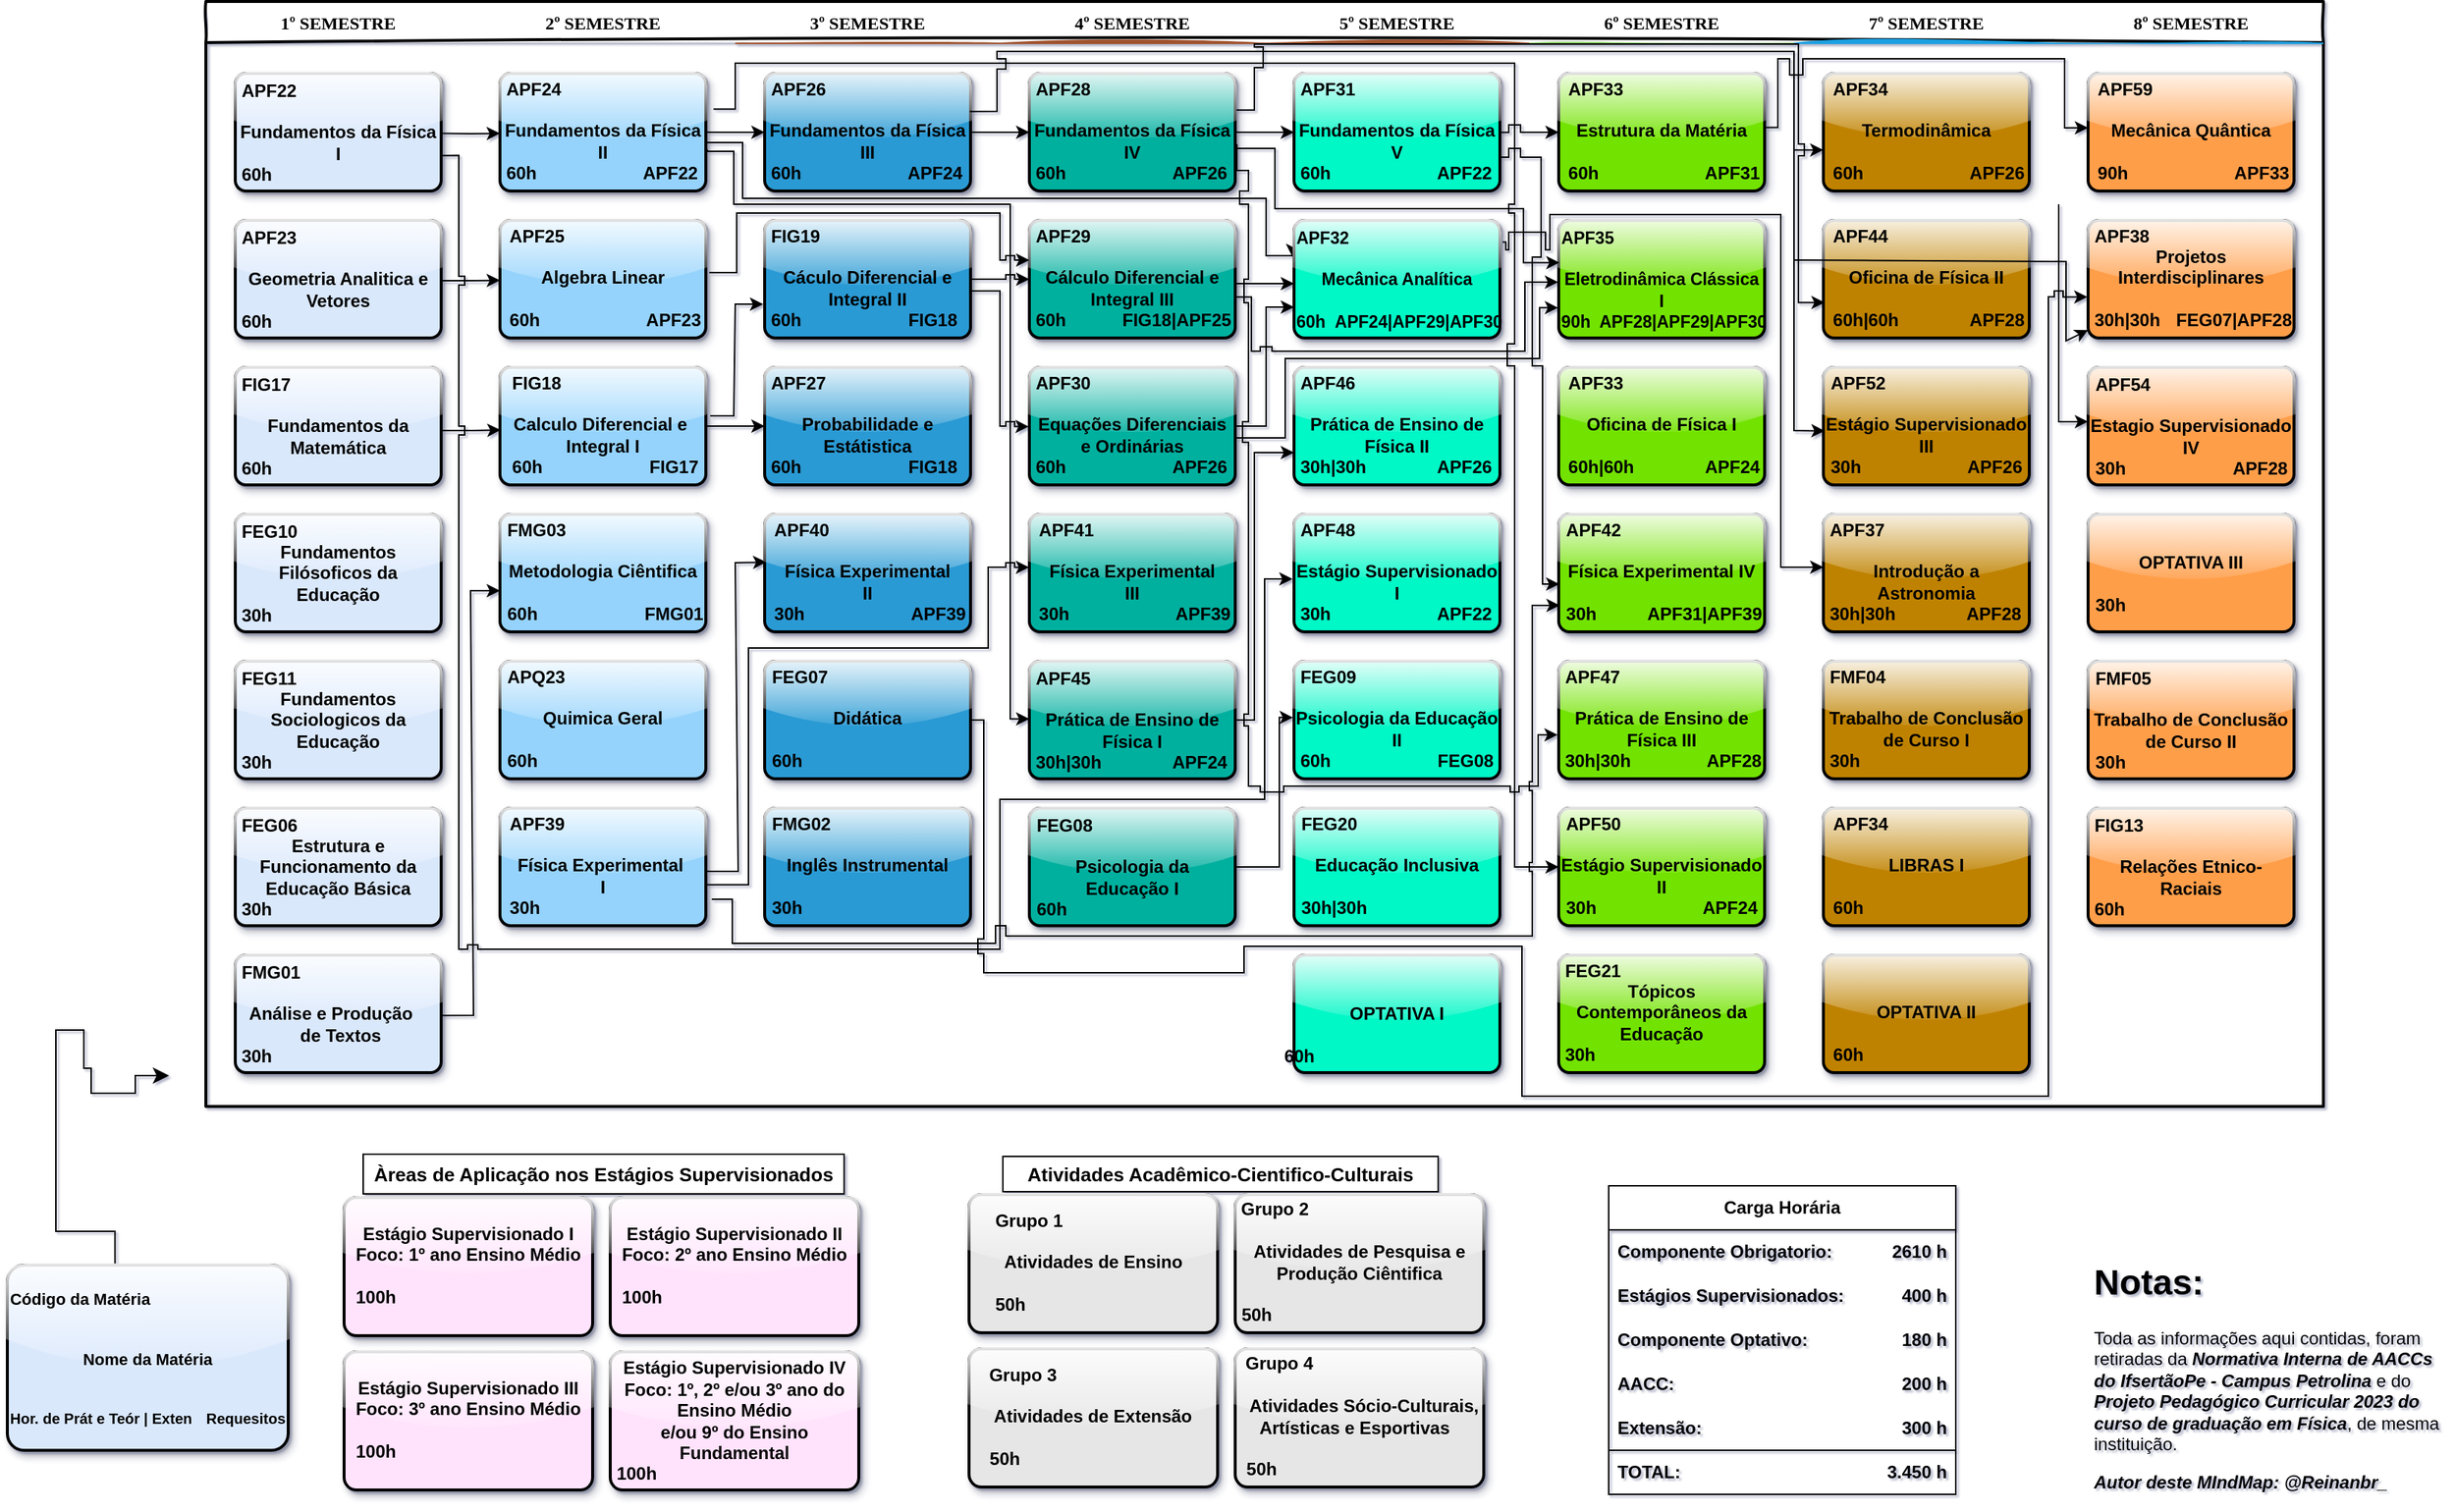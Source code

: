 <mxfile version="23.1.2" type="github">
  <diagram id="wFE0QG_FPsp0jaGvCLVb" name="Page-1">
    <mxGraphModel dx="362" dy="192" grid="0" gridSize="10" guides="1" tooltips="1" connect="1" arrows="1" fold="1" page="1" pageScale="1" pageWidth="850" pageHeight="1100" math="0" shadow="1">
      <root>
        <mxCell id="0" />
        <mxCell id="1" parent="0" />
        <mxCell id="_5mSTuPxr-ZiKRkBDSY7-1" value="" style="swimlane;fontStyle=2;childLayout=stackLayout;horizontal=1;startSize=28;horizontalStack=1;resizeParent=1;resizeParentMax=0;resizeLast=0;collapsible=0;marginBottom=0;swimlaneFillColor=none;fontFamily=Permanent Marker;fontSize=16;points=[];verticalAlign=top;stackBorder=0;resizable=1;strokeWidth=2;sketch=1;disableMultiStroke=1;gradientColor=none;fillColor=default;glass=0;strokeColor=default;" parent="1" vertex="1">
          <mxGeometry x="155" y="73" width="1440" height="752" as="geometry" />
        </mxCell>
        <object label="1º SEMESTRE" status="New" id="_5mSTuPxr-ZiKRkBDSY7-2">
          <mxCell style="swimlane;strokeWidth=2;fontFamily=Permanent Marker;html=0;startSize=1;verticalAlign=bottom;spacingBottom=5;points=[];childLayout=stackLayout;stackBorder=20;stackSpacing=20;resizeLast=0;resizeParent=1;horizontalStack=0;collapsible=0;sketch=1;strokeColor=none;fillStyle=solid;fillColor=none;gradientColor=default;" parent="_5mSTuPxr-ZiKRkBDSY7-1" vertex="1">
            <mxGeometry y="28" width="180" height="724" as="geometry" />
          </mxCell>
        </object>
        <object label="&lt;font style=&quot;&quot; face=&quot;Helvetica&quot;&gt;&lt;br&gt;&lt;div style=&quot;text-align: left;&quot;&gt;&amp;nbsp;APF22&lt;/div&gt;&lt;div style=&quot;text-align: left;&quot;&gt;&lt;br&gt;&lt;/div&gt;Fundamentos da Física I&lt;br&gt;&lt;div style=&quot;font-size: 12px; text-align: left;&quot;&gt;&amp;nbsp;60h&lt;span style=&quot;background-color: initial; white-space: pre;&quot;&gt;&#x9;&lt;/span&gt;&lt;span style=&quot;background-color: initial; white-space: pre;&quot;&gt;&#x9;&lt;/span&gt;&lt;/div&gt;&lt;div style=&quot;font-size: 12px; text-align: left;&quot;&gt;&lt;br&gt;&lt;/div&gt;&lt;/font&gt;" placeholders="1" id="_5mSTuPxr-ZiKRkBDSY7-3">
          <mxCell style="whiteSpace=wrap;html=1;strokeWidth=2;fillColor=#dae8fc;fontStyle=1;spacingTop=0;rounded=1;arcSize=9;points=[];fontFamily=Permanent Marker;hachureGap=8;fillWeight=1;strokeColor=default;glass=1;shadow=1;" parent="_5mSTuPxr-ZiKRkBDSY7-2" vertex="1">
            <mxGeometry x="20" y="21" width="140" height="80" as="geometry" />
          </mxCell>
        </object>
        <object label="&lt;div style=&quot;text-align: left;&quot;&gt;&lt;span style=&quot;background-color: initial;&quot;&gt;&lt;font face=&quot;Helvetica&quot;&gt;&lt;br&gt;&lt;/font&gt;&lt;/span&gt;&lt;/div&gt;&lt;div style=&quot;text-align: left;&quot;&gt;&lt;span style=&quot;background-color: initial;&quot;&gt;&lt;font face=&quot;Helvetica&quot;&gt;&amp;nbsp;APF23&lt;/font&gt;&lt;/span&gt;&lt;/div&gt;&lt;div style=&quot;border-color: var(--border-color); text-align: left;&quot;&gt;&lt;font face=&quot;Helvetica&quot;&gt;&lt;br style=&quot;border-color: var(--border-color);&quot;&gt;&lt;/font&gt;&lt;/div&gt;&lt;div style=&quot;text-align: center; border-color: var(--border-color);&quot;&gt;&lt;font face=&quot;Helvetica&quot;&gt;Geometria Analitica e Vetores&lt;/font&gt;&lt;/div&gt;&lt;div style=&quot;text-align: left; border-color: var(--border-color);&quot;&gt;&lt;span style=&quot;font-family: Helvetica; background-color: initial;&quot;&gt;&amp;nbsp;60h&lt;/span&gt;&lt;span style=&quot;font-family: Helvetica; background-color: initial; white-space: pre;&quot;&gt;&amp;nbsp;&amp;nbsp;&amp;nbsp;&amp;nbsp;&lt;/span&gt;&lt;span style=&quot;font-family: Helvetica; background-color: initial; border-color: var(--border-color);&quot;&gt;&lt;span style=&quot;white-space: pre;&quot;&gt;&amp;nbsp;&amp;nbsp;&amp;nbsp;&amp;nbsp;&lt;/span&gt;&lt;/span&gt;&lt;/div&gt;&lt;div style=&quot;border-color: var(--border-color); text-align: left;&quot;&gt;&lt;br style=&quot;border-color: var(--border-color); font-family: Helvetica;&quot;&gt;&lt;/div&gt;" placeholders="1" id="zUUzP4G1sy1ztIb5Q9ei-7">
          <mxCell style="whiteSpace=wrap;html=1;strokeWidth=2;fillColor=#dae8fc;fontStyle=1;spacingTop=0;rounded=1;arcSize=9;points=[];fontFamily=Permanent Marker;hachureGap=8;fillWeight=1;strokeColor=default;glass=1;shadow=1;" parent="_5mSTuPxr-ZiKRkBDSY7-2" vertex="1">
            <mxGeometry x="20" y="121" width="140" height="80" as="geometry" />
          </mxCell>
        </object>
        <mxCell id="syIFeODyCTfg-qtfyvsN-7" value="" style="endArrow=classic;html=1;rounded=0;entryX=0.003;entryY=0.533;entryDx=0;entryDy=0;entryPerimeter=0;" parent="_5mSTuPxr-ZiKRkBDSY7-2" target="zUUzP4G1sy1ztIb5Q9ei-38" edge="1">
          <mxGeometry width="50" height="50" relative="1" as="geometry">
            <mxPoint x="160" y="264" as="sourcePoint" />
            <mxPoint x="198" y="270" as="targetPoint" />
            <Array as="points">
              <mxPoint x="182" y="264" />
            </Array>
          </mxGeometry>
        </mxCell>
        <object label="&lt;div style=&quot;text-align: left;&quot;&gt;&lt;span style=&quot;background-color: initial;&quot;&gt;&lt;font face=&quot;Helvetica&quot;&gt;&lt;br&gt;&lt;/font&gt;&lt;/span&gt;&lt;/div&gt;&lt;div style=&quot;text-align: left;&quot;&gt;&lt;span style=&quot;background-color: initial;&quot;&gt;&lt;font face=&quot;Helvetica&quot;&gt;&amp;nbsp;FIG17&lt;/font&gt;&lt;/span&gt;&lt;/div&gt;&lt;div style=&quot;border-color: var(--border-color); text-align: left;&quot;&gt;&lt;font face=&quot;Helvetica&quot;&gt;&lt;br style=&quot;border-color: var(--border-color);&quot;&gt;&lt;/font&gt;&lt;/div&gt;&lt;div style=&quot;text-align: center; border-color: var(--border-color);&quot;&gt;&lt;font face=&quot;Helvetica&quot;&gt;Fundamentos da Matemática&lt;/font&gt;&lt;/div&gt;&lt;div style=&quot;text-align: left; border-color: var(--border-color);&quot;&gt;&lt;span style=&quot;font-family: Helvetica; background-color: initial;&quot;&gt;&amp;nbsp;60h&lt;/span&gt;&lt;span style=&quot;font-family: Helvetica; background-color: initial; white-space: pre;&quot;&gt;&amp;nbsp;&amp;nbsp;&amp;nbsp;&amp;nbsp;&lt;/span&gt;&lt;span style=&quot;font-family: Helvetica; background-color: initial; border-color: var(--border-color);&quot;&gt;&lt;span style=&quot;white-space: pre;&quot;&gt;&amp;nbsp;&amp;nbsp;&amp;nbsp;&amp;nbsp;&lt;/span&gt;&lt;/span&gt;&lt;/div&gt;&lt;div style=&quot;border-color: var(--border-color); text-align: left;&quot;&gt;&lt;br style=&quot;border-color: var(--border-color); font-family: Helvetica;&quot;&gt;&lt;/div&gt;" placeholders="1" id="zUUzP4G1sy1ztIb5Q9ei-20">
          <mxCell style="whiteSpace=wrap;html=1;strokeWidth=2;fillColor=#dae8fc;fontStyle=1;spacingTop=0;rounded=1;arcSize=9;points=[];fontFamily=Permanent Marker;hachureGap=8;fillWeight=1;strokeColor=default;glass=1;shadow=1;" parent="_5mSTuPxr-ZiKRkBDSY7-2" vertex="1">
            <mxGeometry x="20" y="221" width="140" height="80" as="geometry" />
          </mxCell>
        </object>
        <object label="&lt;div style=&quot;text-align: left;&quot;&gt;&lt;span style=&quot;background-color: initial;&quot;&gt;&lt;font face=&quot;Helvetica&quot;&gt;&lt;br&gt;&lt;/font&gt;&lt;/span&gt;&lt;/div&gt;&lt;div style=&quot;text-align: left;&quot;&gt;&lt;span style=&quot;background-color: initial;&quot;&gt;&lt;font face=&quot;Helvetica&quot;&gt;&amp;nbsp;FEG10&lt;/font&gt;&lt;/span&gt;&lt;/div&gt;&lt;div style=&quot;text-align: center; border-color: var(--border-color);&quot;&gt;&lt;font face=&quot;Helvetica&quot;&gt;Fundamentos Filósoficos da Educação&lt;/font&gt;&lt;/div&gt;&lt;div style=&quot;text-align: left; border-color: var(--border-color);&quot;&gt;&lt;span style=&quot;font-family: Helvetica; background-color: initial;&quot;&gt;&amp;nbsp;30h&lt;/span&gt;&lt;span style=&quot;font-family: Helvetica; background-color: initial; white-space: pre;&quot;&gt;&amp;nbsp;&amp;nbsp;&amp;nbsp;&amp;nbsp;&lt;/span&gt;&lt;span style=&quot;font-family: Helvetica; background-color: initial; border-color: var(--border-color);&quot;&gt;&lt;span style=&quot;white-space: pre;&quot;&gt;&amp;nbsp;&amp;nbsp;&amp;nbsp;&amp;nbsp;&lt;/span&gt;&lt;/span&gt;&lt;/div&gt;&lt;div style=&quot;border-color: var(--border-color); text-align: left;&quot;&gt;&lt;br style=&quot;border-color: var(--border-color); font-family: Helvetica;&quot;&gt;&lt;/div&gt;" placeholders="1" id="zUUzP4G1sy1ztIb5Q9ei-21">
          <mxCell style="whiteSpace=wrap;html=1;strokeWidth=2;fillColor=#dae8fc;fontStyle=1;spacingTop=0;rounded=1;arcSize=9;points=[];fontFamily=Permanent Marker;hachureGap=8;fillWeight=1;strokeColor=default;glass=1;shadow=1;" parent="_5mSTuPxr-ZiKRkBDSY7-2" vertex="1">
            <mxGeometry x="20" y="321" width="140" height="80" as="geometry" />
          </mxCell>
        </object>
        <object label="&lt;div style=&quot;text-align: left;&quot;&gt;&lt;span style=&quot;background-color: initial;&quot;&gt;&lt;font face=&quot;Helvetica&quot;&gt;&lt;br&gt;&lt;/font&gt;&lt;/span&gt;&lt;/div&gt;&lt;div style=&quot;text-align: left;&quot;&gt;&lt;span style=&quot;background-color: initial;&quot;&gt;&lt;font face=&quot;Helvetica&quot;&gt;&amp;nbsp;FEG11&lt;/font&gt;&lt;/span&gt;&lt;/div&gt;&lt;div style=&quot;text-align: center; border-color: var(--border-color);&quot;&gt;&lt;font face=&quot;Helvetica&quot;&gt;Fundamentos Sociologicos da Educação&lt;/font&gt;&lt;/div&gt;&lt;div style=&quot;text-align: left; border-color: var(--border-color);&quot;&gt;&lt;span style=&quot;font-family: Helvetica; background-color: initial;&quot;&gt;&amp;nbsp;30h&lt;/span&gt;&lt;span style=&quot;font-family: Helvetica; background-color: initial; white-space: pre;&quot;&gt;&amp;nbsp;&amp;nbsp;&amp;nbsp;&amp;nbsp;&lt;/span&gt;&lt;span style=&quot;font-family: Helvetica; background-color: initial; border-color: var(--border-color);&quot;&gt;&lt;span style=&quot;white-space: pre;&quot;&gt;&amp;nbsp;&amp;nbsp;&amp;nbsp;&amp;nbsp;&lt;/span&gt;&lt;/span&gt;&lt;/div&gt;&lt;div style=&quot;border-color: var(--border-color); text-align: left;&quot;&gt;&lt;br style=&quot;border-color: var(--border-color); font-family: Helvetica;&quot;&gt;&lt;/div&gt;" placeholders="1" id="zUUzP4G1sy1ztIb5Q9ei-23">
          <mxCell style="whiteSpace=wrap;html=1;strokeWidth=2;fillColor=#dae8fc;fontStyle=1;spacingTop=0;rounded=1;arcSize=9;points=[];fontFamily=Permanent Marker;hachureGap=8;fillWeight=1;strokeColor=default;glass=1;shadow=1;" parent="_5mSTuPxr-ZiKRkBDSY7-2" vertex="1">
            <mxGeometry x="20" y="421" width="140" height="80" as="geometry" />
          </mxCell>
        </object>
        <object label="&lt;div style=&quot;text-align: left;&quot;&gt;&lt;span style=&quot;background-color: initial;&quot;&gt;&lt;font face=&quot;Helvetica&quot;&gt;&lt;br&gt;&lt;/font&gt;&lt;/span&gt;&lt;/div&gt;&lt;div style=&quot;text-align: left;&quot;&gt;&lt;span style=&quot;background-color: initial;&quot;&gt;&lt;font face=&quot;Helvetica&quot;&gt;&amp;nbsp;FEG06&lt;/font&gt;&lt;/span&gt;&lt;/div&gt;&lt;div style=&quot;text-align: center; border-color: var(--border-color);&quot;&gt;&lt;font face=&quot;Helvetica&quot;&gt;Estrutura e Funcionamento da Educação Básica&lt;/font&gt;&lt;/div&gt;&lt;div style=&quot;text-align: left; border-color: var(--border-color);&quot;&gt;&lt;span style=&quot;font-family: Helvetica; background-color: initial;&quot;&gt;&amp;nbsp;30h&lt;/span&gt;&lt;span style=&quot;font-family: Helvetica; background-color: initial; white-space: pre;&quot;&gt;&amp;nbsp;&amp;nbsp;&amp;nbsp;&amp;nbsp;&lt;/span&gt;&lt;span style=&quot;font-family: Helvetica; background-color: initial; border-color: var(--border-color);&quot;&gt;&lt;span style=&quot;white-space: pre;&quot;&gt;&amp;nbsp;&amp;nbsp;&amp;nbsp;&amp;nbsp;&lt;/span&gt;&lt;/span&gt;&lt;/div&gt;&lt;div style=&quot;border-color: var(--border-color); text-align: left;&quot;&gt;&lt;br style=&quot;border-color: var(--border-color); font-family: Helvetica;&quot;&gt;&lt;/div&gt;" placeholders="1" id="zUUzP4G1sy1ztIb5Q9ei-24">
          <mxCell style="whiteSpace=wrap;html=1;strokeWidth=2;fillColor=#dae8fc;fontStyle=1;spacingTop=0;rounded=1;arcSize=9;points=[];fontFamily=Permanent Marker;hachureGap=8;fillWeight=1;strokeColor=default;glass=1;shadow=1;" parent="_5mSTuPxr-ZiKRkBDSY7-2" vertex="1">
            <mxGeometry x="20" y="521" width="140" height="80" as="geometry" />
          </mxCell>
        </object>
        <object label="&lt;div style=&quot;text-align: left;&quot;&gt;&lt;span style=&quot;font-family: Helvetica; background-color: initial;&quot;&gt;&lt;br&gt;&lt;/span&gt;&lt;/div&gt;&lt;div style=&quot;text-align: left;&quot;&gt;&lt;span style=&quot;font-family: Helvetica; background-color: initial;&quot;&gt;&amp;nbsp;FMG01&lt;/span&gt;&lt;br&gt;&lt;/div&gt;&lt;div style=&quot;text-align: left;&quot;&gt;&lt;span style=&quot;background-color: initial;&quot;&gt;&lt;font face=&quot;Helvetica&quot;&gt;&lt;br&gt;&lt;/font&gt;&lt;/span&gt;&lt;/div&gt;&lt;div style=&quot;text-align: center; border-color: var(--border-color);&quot;&gt;&lt;font face=&quot;Helvetica&quot;&gt;Análise e Produção&amp;nbsp; &amp;nbsp; &amp;nbsp;&lt;/font&gt;&lt;span style=&quot;background-color: initial; font-family: Helvetica;&quot;&gt;de Textos&lt;/span&gt;&lt;/div&gt;&lt;div style=&quot;text-align: left; border-color: var(--border-color);&quot;&gt;&lt;span style=&quot;background-color: initial; font-family: Helvetica;&quot;&gt;&amp;nbsp;30h&lt;/span&gt;&lt;span style=&quot;text-align: left; background-color: initial; font-family: Helvetica; white-space: pre;&quot;&gt;&amp;nbsp;&amp;nbsp;&amp;nbsp;&amp;nbsp;&lt;/span&gt;&lt;span style=&quot;text-align: left; background-color: initial; font-family: Helvetica; border-color: var(--border-color);&quot;&gt;&lt;span style=&quot;white-space: pre;&quot;&gt;&amp;nbsp;&amp;nbsp;&amp;nbsp;&amp;nbsp;&lt;/span&gt;&lt;/span&gt;&lt;/div&gt;&lt;div style=&quot;border-color: var(--border-color); text-align: left;&quot;&gt;&lt;br style=&quot;border-color: var(--border-color); font-family: Helvetica;&quot;&gt;&lt;/div&gt;" placeholders="1" id="zUUzP4G1sy1ztIb5Q9ei-25">
          <mxCell style="whiteSpace=wrap;html=1;strokeWidth=2;fillColor=#dae8fc;fontStyle=1;spacingTop=0;rounded=1;arcSize=9;points=[];fontFamily=Permanent Marker;hachureGap=8;fillWeight=1;strokeColor=default;glass=1;shadow=1;" parent="_5mSTuPxr-ZiKRkBDSY7-2" vertex="1">
            <mxGeometry x="20" y="621" width="140" height="80" as="geometry" />
          </mxCell>
        </object>
        <object label="2º SEMESTRE" status="New" id="UxCQeE6TKcD0Ho9k0yVD-1">
          <mxCell style="swimlane;strokeWidth=2;fontFamily=Permanent Marker;html=0;startSize=1;verticalAlign=bottom;spacingBottom=5;points=[];childLayout=stackLayout;stackBorder=20;stackSpacing=20;resizeLast=0;resizeParent=1;horizontalStack=0;collapsible=0;strokeColor=none;fillStyle=solid;fillColor=none;swimlaneLine=0;shadow=0;rounded=0;" parent="_5mSTuPxr-ZiKRkBDSY7-1" vertex="1">
            <mxGeometry x="180" y="28" width="180" height="724" as="geometry" />
          </mxCell>
        </object>
        <object label="&lt;font style=&quot;font-size: 12px;&quot; face=&quot;Helvetica&quot;&gt;&lt;br&gt;&lt;div style=&quot;text-align: left;&quot;&gt;&amp;nbsp;APF24&lt;/div&gt;&lt;div style=&quot;text-align: left;&quot;&gt;&lt;br&gt;&lt;/div&gt;Fundamentos da Física II&lt;br&gt;&lt;div style=&quot;text-align: left; line-height: 120%;&quot;&gt;&amp;nbsp;60h&lt;span style=&quot;background-color: initial; white-space: pre;&quot;&gt;&#x9;&lt;/span&gt;&lt;span style=&quot;background-color: initial; white-space: pre;&quot;&gt;&#x9;&lt;span style=&quot;white-space: pre;font-size:5px&quot;&gt;&#x9;&lt;/span&gt;     &lt;span style=&quot;white-space: pre;&quot;&gt;&#x9;&lt;/span&gt;     APF22&lt;/span&gt;&lt;/div&gt;&lt;div style=&quot;text-align: left;&quot;&gt;&lt;br&gt;&lt;/div&gt;&lt;/font&gt;" placeholders="1" id="zUUzP4G1sy1ztIb5Q9ei-16">
          <mxCell style="whiteSpace=wrap;html=1;strokeWidth=2;fillColor=#95D3FC;fontStyle=1;spacingTop=0;rounded=1;arcSize=9;points=[];fontFamily=Permanent Marker;hachureGap=8;fillWeight=1;strokeColor=default;glass=1;shadow=1;" parent="UxCQeE6TKcD0Ho9k0yVD-1" vertex="1">
            <mxGeometry x="20" y="21" width="140" height="80" as="geometry" />
          </mxCell>
        </object>
        <object label="&lt;font style=&quot;font-size: 12px;&quot; face=&quot;Helvetica&quot;&gt;&lt;br&gt;&lt;div style=&quot;text-align: left;&quot;&gt;&amp;nbsp;APF25&lt;/div&gt;&lt;div style=&quot;text-align: left;&quot;&gt;&lt;br&gt;&lt;/div&gt;Algebra Linear&lt;br&gt;&lt;br&gt;&lt;div style=&quot;text-align: left; line-height: 120%;&quot;&gt;&amp;nbsp;60h&lt;span style=&quot;background-color: initial; white-space: pre;&quot;&gt;&#x9;&lt;/span&gt;&lt;span style=&quot;background-color: initial; white-space: pre;&quot;&gt;&#x9;&lt;span style=&quot;white-space: pre;font-size:5px&quot;&gt;&#x9;&lt;/span&gt;     &lt;span style=&quot;white-space: pre;&quot;&gt;&#x9;&lt;/span&gt;     APF2&lt;/span&gt;3&lt;/div&gt;&lt;div style=&quot;text-align: left;&quot;&gt;&lt;br&gt;&lt;/div&gt;&lt;/font&gt;" placeholders="1" id="zUUzP4G1sy1ztIb5Q9ei-19">
          <mxCell style="whiteSpace=wrap;html=1;strokeWidth=2;fillColor=#95D3FC;fontStyle=1;spacingTop=0;rounded=1;arcSize=9;points=[];fontFamily=Permanent Marker;hachureGap=8;fillWeight=1;strokeColor=default;glass=1;shadow=1;" parent="UxCQeE6TKcD0Ho9k0yVD-1" vertex="1">
            <mxGeometry x="20" y="121" width="140" height="80" as="geometry" />
          </mxCell>
        </object>
        <mxCell id="syIFeODyCTfg-qtfyvsN-4" value="" style="endArrow=classic;html=1;rounded=0;entryX=-0.007;entryY=0.713;entryDx=0;entryDy=0;entryPerimeter=0;" parent="UxCQeE6TKcD0Ho9k0yVD-1" target="syIFeODyCTfg-qtfyvsN-1" edge="1">
          <mxGeometry width="50" height="50" relative="1" as="geometry">
            <mxPoint x="163" y="254" as="sourcePoint" />
            <mxPoint x="198" y="157" as="targetPoint" />
            <Array as="points">
              <mxPoint x="179" y="254" />
              <mxPoint x="180" y="178" />
            </Array>
          </mxGeometry>
        </mxCell>
        <object label="&lt;font style=&quot;font-size: 12px;&quot; face=&quot;Helvetica&quot;&gt;&lt;br&gt;&lt;div style=&quot;text-align: left;&quot;&gt;&amp;nbsp;FIG18&lt;/div&gt;&lt;div style=&quot;text-align: left;&quot;&gt;&lt;br&gt;&lt;/div&gt;Calculo Diferencial e&amp;nbsp;&lt;br&gt;Integral&amp;nbsp;I&lt;br&gt;&lt;div style=&quot;text-align: left; line-height: 120%;&quot;&gt;&amp;nbsp;60h&lt;span style=&quot;background-color: initial; white-space: pre;&quot;&gt;&#x9;&lt;/span&gt;&lt;span style=&quot;background-color: initial; white-space: pre;&quot;&gt;&#x9;&lt;span style=&quot;white-space: pre;font-size:5px&quot;&gt;&#x9;&lt;/span&gt;     &lt;span style=&quot;white-space: pre;&quot;&gt;&#x9;&lt;/span&gt;     &lt;/span&gt;FIG17&lt;/div&gt;&lt;div style=&quot;text-align: left;&quot;&gt;&lt;br&gt;&lt;/div&gt;&lt;/font&gt;" placeholders="1" id="zUUzP4G1sy1ztIb5Q9ei-38">
          <mxCell style="whiteSpace=wrap;html=1;strokeWidth=2;fillColor=#95D3FC;fontStyle=1;spacingTop=0;rounded=1;arcSize=9;points=[];fontFamily=Permanent Marker;hachureGap=8;fillWeight=1;strokeColor=default;glass=1;shadow=1;" parent="UxCQeE6TKcD0Ho9k0yVD-1" vertex="1">
            <mxGeometry x="20" y="221" width="140" height="80" as="geometry" />
          </mxCell>
        </object>
        <object label="&lt;font style=&quot;font-size: 12px;&quot; face=&quot;Helvetica&quot;&gt;&lt;br&gt;&lt;div style=&quot;text-align: left;&quot;&gt;&amp;nbsp;FMG03&lt;/div&gt;&lt;div style=&quot;text-align: left;&quot;&gt;&lt;br&gt;&lt;/div&gt;Metodologia Ciêntifica&lt;br&gt;&lt;br&gt;&lt;div style=&quot;text-align: left; line-height: 120%;&quot;&gt;&amp;nbsp;60h&lt;span style=&quot;background-color: initial; white-space: pre;&quot;&gt;&#x9;&lt;/span&gt;&lt;span style=&quot;background-color: initial; white-space: pre;&quot;&gt;&#x9;&lt;span style=&quot;white-space: pre;font-size:5px&quot;&gt;&#x9;&lt;/span&gt;     &lt;span style=&quot;white-space: pre;&quot;&gt;&#x9;&lt;/span&gt;     &lt;/span&gt;FMG01&lt;/div&gt;&lt;div style=&quot;text-align: left;&quot;&gt;&lt;br&gt;&lt;/div&gt;&lt;/font&gt;" placeholders="1" id="zUUzP4G1sy1ztIb5Q9ei-39">
          <mxCell style="whiteSpace=wrap;html=1;strokeWidth=2;fillColor=#95D3FC;fontStyle=1;spacingTop=0;rounded=1;arcSize=9;points=[];fontFamily=Permanent Marker;hachureGap=8;fillWeight=1;strokeColor=default;glass=1;shadow=1;" parent="UxCQeE6TKcD0Ho9k0yVD-1" vertex="1">
            <mxGeometry x="20" y="321" width="140" height="80" as="geometry" />
          </mxCell>
        </object>
        <object label="&lt;font style=&quot;font-size: 12px;&quot; face=&quot;Helvetica&quot;&gt;&lt;br&gt;&lt;div style=&quot;text-align: left;&quot;&gt;&amp;nbsp;APQ23&lt;/div&gt;&lt;div style=&quot;text-align: left;&quot;&gt;&lt;br&gt;&lt;/div&gt;Quimica Geral&lt;br&gt;&lt;br&gt;&lt;div style=&quot;text-align: left; line-height: 120%;&quot;&gt;&amp;nbsp;60h&lt;span style=&quot;background-color: initial; white-space: pre;&quot;&gt;&#x9;&lt;/span&gt;&lt;span style=&quot;background-color: initial; white-space: pre;&quot;&gt;&#x9;&lt;span style=&quot;white-space: pre;font-size:5px&quot;&gt;&#x9;&lt;/span&gt;     &lt;span style=&quot;white-space: pre;&quot;&gt;&#x9;&lt;/span&gt;     &lt;/span&gt;&amp;nbsp; &amp;nbsp; &amp;nbsp; &amp;nbsp; &amp;nbsp; &amp;nbsp;&amp;nbsp;&lt;/div&gt;&lt;div style=&quot;text-align: left;&quot;&gt;&lt;br&gt;&lt;/div&gt;&lt;/font&gt;" placeholders="1" id="zUUzP4G1sy1ztIb5Q9ei-40">
          <mxCell style="whiteSpace=wrap;html=1;strokeWidth=2;fillColor=#95D3FC;fontStyle=1;spacingTop=0;rounded=1;arcSize=9;points=[];fontFamily=Permanent Marker;hachureGap=8;fillWeight=1;strokeColor=default;glass=1;shadow=1;" parent="UxCQeE6TKcD0Ho9k0yVD-1" vertex="1">
            <mxGeometry x="20" y="421" width="140" height="80" as="geometry" />
          </mxCell>
        </object>
        <mxCell id="syIFeODyCTfg-qtfyvsN-9" value="" style="endArrow=classic;html=1;rounded=0;entryX=0.008;entryY=0.407;entryDx=0;entryDy=0;entryPerimeter=0;" parent="UxCQeE6TKcD0Ho9k0yVD-1" target="syIFeODyCTfg-qtfyvsN-8" edge="1">
          <mxGeometry width="50" height="50" relative="1" as="geometry">
            <mxPoint x="160" y="564" as="sourcePoint" />
            <mxPoint x="210" y="514" as="targetPoint" />
            <Array as="points">
              <mxPoint x="182" y="564" />
              <mxPoint x="180" y="354" />
            </Array>
          </mxGeometry>
        </mxCell>
        <object label="&lt;font style=&quot;font-size: 12px;&quot; face=&quot;Helvetica&quot;&gt;&lt;br&gt;&lt;div style=&quot;text-align: left;&quot;&gt;&amp;nbsp;APF39&lt;/div&gt;&lt;div style=&quot;text-align: left;&quot;&gt;&lt;br&gt;&lt;/div&gt;Física Experimental&amp;nbsp;&lt;br&gt;I&lt;br&gt;&lt;div style=&quot;text-align: left; line-height: 120%;&quot;&gt;&amp;nbsp;30h&lt;span style=&quot;background-color: initial; white-space: pre;&quot;&gt;&#x9;&lt;/span&gt;&lt;span style=&quot;background-color: initial; white-space: pre;&quot;&gt;&#x9;&lt;span style=&quot;white-space: pre;font-size:5px&quot;&gt;&#x9;&lt;/span&gt;     &lt;span style=&quot;white-space: pre;&quot;&gt;&#x9;&lt;/span&gt;     &lt;span style=&quot;white-space: pre;&quot;&gt;&#x9;&lt;/span&gt;&lt;span style=&quot;white-space: pre;&quot;&gt;&#x9;&lt;/span&gt;&lt;/span&gt;&lt;/div&gt;&lt;div style=&quot;text-align: left;&quot;&gt;&lt;br&gt;&lt;/div&gt;&lt;/font&gt;" placeholders="1" id="zUUzP4G1sy1ztIb5Q9ei-41">
          <mxCell style="whiteSpace=wrap;html=1;strokeWidth=2;fillColor=#95D3FC;fontStyle=1;spacingTop=0;rounded=1;arcSize=9;points=[];fontFamily=Permanent Marker;hachureGap=8;fillWeight=1;strokeColor=default;glass=1;shadow=1;" parent="UxCQeE6TKcD0Ho9k0yVD-1" vertex="1">
            <mxGeometry x="20" y="521" width="140" height="80" as="geometry" />
          </mxCell>
        </object>
        <object label="3º SEMESTRE" status="New" id="UxCQeE6TKcD0Ho9k0yVD-9">
          <mxCell style="swimlane;strokeWidth=2;fontFamily=Permanent Marker;html=0;startSize=1;verticalAlign=bottom;spacingBottom=5;points=[];childLayout=stackLayout;stackBorder=20;stackSpacing=20;resizeLast=0;resizeParent=1;horizontalStack=0;collapsible=0;sketch=1;strokeColor=none;fillStyle=solid;fillColor=#A0522D;fontStyle=1" parent="_5mSTuPxr-ZiKRkBDSY7-1" vertex="1">
            <mxGeometry x="360" y="28" width="180" height="724" as="geometry" />
          </mxCell>
        </object>
        <object label="&lt;font style=&quot;font-size: 12px;&quot; face=&quot;Helvetica&quot;&gt;&lt;br&gt;&lt;div style=&quot;text-align: left;&quot;&gt;&amp;nbsp;APF26&lt;/div&gt;&lt;div style=&quot;text-align: left;&quot;&gt;&lt;br&gt;&lt;/div&gt;Fundamentos da Física III&lt;br&gt;&lt;div style=&quot;text-align: left; line-height: 120%;&quot;&gt;&amp;nbsp;60h&lt;span style=&quot;background-color: initial; white-space: pre;&quot;&gt;&#x9;&lt;/span&gt;&lt;span style=&quot;background-color: initial; white-space: pre;&quot;&gt;&#x9;&lt;span style=&quot;white-space: pre;font-size:5px&quot;&gt;&#x9;&lt;/span&gt;     &lt;span style=&quot;white-space: pre;&quot;&gt;&#x9;&lt;/span&gt;     APF2&lt;/span&gt;4&lt;/div&gt;&lt;div style=&quot;text-align: left;&quot;&gt;&lt;br&gt;&lt;/div&gt;&lt;/font&gt;" placeholders="1" id="zUUzP4G1sy1ztIb5Q9ei-44">
          <mxCell style="whiteSpace=wrap;html=1;strokeWidth=2;fillColor=#299AD4;fontStyle=1;spacingTop=0;rounded=1;arcSize=9;points=[];fontFamily=Permanent Marker;hachureGap=8;fillWeight=1;strokeColor=default;glass=1;shadow=1;" parent="UxCQeE6TKcD0Ho9k0yVD-9" vertex="1">
            <mxGeometry x="20" y="21" width="140" height="80" as="geometry" />
          </mxCell>
        </object>
        <mxCell id="syIFeODyCTfg-qtfyvsN-43" style="edgeStyle=orthogonalEdgeStyle;rounded=0;orthogonalLoop=1;jettySize=auto;html=1;" parent="UxCQeE6TKcD0Ho9k0yVD-9" edge="1">
          <mxGeometry relative="1" as="geometry">
            <mxPoint x="-20" y="68.0" as="sourcePoint" />
            <mxPoint x="379" y="146" as="targetPoint" />
            <Array as="points">
              <mxPoint x="5" y="68" />
              <mxPoint x="5" y="106" />
              <mxPoint x="361" y="106" />
              <mxPoint x="361" y="145" />
              <mxPoint x="379" y="145" />
            </Array>
          </mxGeometry>
        </mxCell>
        <object label="&lt;font style=&quot;font-size: 12px;&quot; face=&quot;Helvetica&quot;&gt;&lt;br&gt;&lt;div style=&quot;text-align: left;&quot;&gt;&amp;nbsp;FIG19&lt;/div&gt;&lt;div style=&quot;text-align: left;&quot;&gt;&lt;br&gt;&lt;/div&gt;Cáculo Diferencial e Integral II&lt;br&gt;&lt;div style=&quot;text-align: left; line-height: 120%;&quot;&gt;&amp;nbsp;60h&lt;span style=&quot;background-color: initial; white-space: pre;&quot;&gt;&#x9;&lt;/span&gt;&lt;span style=&quot;background-color: initial; white-space: pre;&quot;&gt;&#x9;&lt;span style=&quot;white-space: pre;font-size:5px&quot;&gt;&#x9;&lt;/span&gt;     &lt;span style=&quot;white-space: pre;&quot;&gt;&#x9;&lt;/span&gt;     &lt;/span&gt;FIG18&lt;/div&gt;&lt;div style=&quot;text-align: left;&quot;&gt;&lt;br&gt;&lt;/div&gt;&lt;/font&gt;" placeholders="1" id="syIFeODyCTfg-qtfyvsN-1">
          <mxCell style="whiteSpace=wrap;html=1;strokeWidth=2;fillColor=#299AD4;fontStyle=1;spacingTop=0;rounded=1;arcSize=9;points=[];fontFamily=Permanent Marker;hachureGap=8;fillWeight=1;strokeColor=default;glass=1;shadow=1;" parent="UxCQeE6TKcD0Ho9k0yVD-9" vertex="1">
            <mxGeometry x="20" y="121" width="140" height="80" as="geometry" />
          </mxCell>
        </object>
        <mxCell id="syIFeODyCTfg-qtfyvsN-35" style="edgeStyle=orthogonalEdgeStyle;rounded=0;orthogonalLoop=1;jettySize=auto;html=1;entryX=-0.003;entryY=0.504;entryDx=0;entryDy=0;entryPerimeter=0;exitX=1.003;exitY=0.604;exitDx=0;exitDy=0;exitPerimeter=0;" parent="UxCQeE6TKcD0Ho9k0yVD-9" target="syIFeODyCTfg-qtfyvsN-33" edge="1">
          <mxGeometry relative="1" as="geometry">
            <mxPoint x="160.02" y="165" as="sourcePoint" />
            <mxPoint x="200.3" y="254.44" as="targetPoint" />
            <Array as="points">
              <mxPoint x="160" y="169" />
              <mxPoint x="180" y="169" />
              <mxPoint x="180" y="261" />
              <mxPoint x="184" y="261" />
              <mxPoint x="184" y="258" />
              <mxPoint x="190" y="258" />
              <mxPoint x="190" y="261" />
            </Array>
          </mxGeometry>
        </mxCell>
        <object label="&lt;font style=&quot;font-size: 12px;&quot; face=&quot;Helvetica&quot;&gt;&lt;br&gt;&lt;div style=&quot;text-align: left;&quot;&gt;&amp;nbsp;APF27&lt;/div&gt;&lt;div style=&quot;text-align: left;&quot;&gt;&lt;br&gt;&lt;/div&gt;Probabilidade e Estátistica&lt;br&gt;&lt;div style=&quot;text-align: left; line-height: 120%;&quot;&gt;&amp;nbsp;60h&lt;span style=&quot;background-color: initial; white-space: pre;&quot;&gt;&#x9;&lt;/span&gt;&lt;span style=&quot;background-color: initial; white-space: pre;&quot;&gt;&#x9;&lt;span style=&quot;white-space: pre;font-size:5px&quot;&gt;&#x9;&lt;/span&gt;     &lt;span style=&quot;white-space: pre;&quot;&gt;&#x9;&lt;/span&gt;     &lt;/span&gt;FIG18&lt;/div&gt;&lt;div style=&quot;text-align: left;&quot;&gt;&lt;br&gt;&lt;/div&gt;&lt;/font&gt;" placeholders="1" id="syIFeODyCTfg-qtfyvsN-5">
          <mxCell style="whiteSpace=wrap;html=1;strokeWidth=2;fillColor=#299AD4;fontStyle=1;spacingTop=0;rounded=1;arcSize=9;points=[];fontFamily=Permanent Marker;hachureGap=8;fillWeight=1;strokeColor=default;glass=1;shadow=1;" parent="UxCQeE6TKcD0Ho9k0yVD-9" vertex="1">
            <mxGeometry x="20" y="221" width="140" height="80" as="geometry" />
          </mxCell>
        </object>
        <object label="&lt;font style=&quot;font-size: 12px;&quot; face=&quot;Helvetica&quot;&gt;&lt;br&gt;&lt;div style=&quot;text-align: left;&quot;&gt;&amp;nbsp;APF40&lt;/div&gt;&lt;div style=&quot;text-align: left;&quot;&gt;&lt;br&gt;&lt;/div&gt;Física Experimental&lt;br&gt;II&lt;br&gt;&lt;div style=&quot;text-align: left; line-height: 120%;&quot;&gt;&amp;nbsp;30h&lt;span style=&quot;background-color: initial; white-space: pre;&quot;&gt;&#x9;&lt;/span&gt;&lt;span style=&quot;background-color: initial; white-space: pre;&quot;&gt;&#x9;&lt;span style=&quot;white-space: pre;font-size:5px&quot;&gt;&#x9;&lt;/span&gt;     &lt;span style=&quot;white-space: pre;&quot;&gt;&#x9;&lt;/span&gt;     &lt;/span&gt;APF39&lt;/div&gt;&lt;div style=&quot;text-align: left;&quot;&gt;&lt;br&gt;&lt;/div&gt;&lt;/font&gt;" placeholders="1" id="syIFeODyCTfg-qtfyvsN-8">
          <mxCell style="whiteSpace=wrap;html=1;strokeWidth=2;fillColor=#299AD4;fontStyle=1;spacingTop=0;rounded=1;arcSize=9;points=[];fontFamily=Permanent Marker;hachureGap=8;fillWeight=1;strokeColor=default;glass=1;shadow=1;" parent="UxCQeE6TKcD0Ho9k0yVD-9" vertex="1">
            <mxGeometry x="20" y="321" width="140" height="80" as="geometry" />
          </mxCell>
        </object>
        <object label="&lt;font style=&quot;font-size: 12px;&quot; face=&quot;Helvetica&quot;&gt;&lt;br&gt;&lt;div style=&quot;text-align: left;&quot;&gt;&amp;nbsp;FEG07&lt;/div&gt;&lt;div style=&quot;text-align: left;&quot;&gt;&lt;br&gt;&lt;/div&gt;Didática&lt;br&gt;&lt;br&gt;&lt;div style=&quot;text-align: left; line-height: 120%;&quot;&gt;&amp;nbsp;60h&lt;span style=&quot;background-color: initial; white-space: pre;&quot;&gt;&#x9;&lt;/span&gt;&lt;span style=&quot;background-color: initial; white-space: pre;&quot;&gt;&#x9;&lt;span style=&quot;white-space: pre;font-size:5px&quot;&gt;&#x9;&lt;/span&gt;     &lt;span style=&quot;white-space: pre;&quot;&gt;&#x9;&lt;/span&gt;     &lt;/span&gt;&amp;nbsp; &amp;nbsp; &amp;nbsp; &amp;nbsp; &amp;nbsp; &amp;nbsp;&amp;nbsp;&lt;/div&gt;&lt;div style=&quot;text-align: left; line-height: 120%;&quot;&gt;&lt;br&gt;&lt;/div&gt;&lt;/font&gt;" placeholders="1" id="syIFeODyCTfg-qtfyvsN-11">
          <mxCell style="whiteSpace=wrap;html=1;strokeWidth=2;fillColor=#299AD4;fontStyle=1;spacingTop=0;rounded=1;arcSize=9;points=[];fontFamily=Permanent Marker;hachureGap=8;fillWeight=1;strokeColor=default;glass=1;shadow=1;" parent="UxCQeE6TKcD0Ho9k0yVD-9" vertex="1">
            <mxGeometry x="20" y="421" width="140" height="80" as="geometry" />
          </mxCell>
        </object>
        <object label="&lt;font style=&quot;font-size: 12px;&quot; face=&quot;Helvetica&quot;&gt;&lt;br&gt;&lt;div style=&quot;text-align: left;&quot;&gt;&amp;nbsp;FMG02&lt;/div&gt;&lt;div style=&quot;text-align: left;&quot;&gt;&lt;br&gt;&lt;/div&gt;Inglês Instrumental&lt;br&gt;&lt;br&gt;&lt;div style=&quot;text-align: left; line-height: 120%;&quot;&gt;&amp;nbsp;30h&lt;span style=&quot;background-color: initial; white-space: pre;&quot;&gt;&#x9;&lt;/span&gt;&lt;span style=&quot;background-color: initial; white-space: pre;&quot;&gt;&#x9;&lt;span style=&quot;white-space: pre;font-size:5px&quot;&gt;&#x9;&lt;/span&gt;     &lt;span style=&quot;white-space: pre;&quot;&gt;&#x9;&lt;/span&gt;     &lt;/span&gt;&amp;nbsp; &amp;nbsp; &amp;nbsp; &amp;nbsp; &amp;nbsp; &amp;nbsp;&amp;nbsp;&lt;/div&gt;&lt;div style=&quot;text-align: left;&quot;&gt;&lt;br&gt;&lt;/div&gt;&lt;/font&gt;" placeholders="1" id="syIFeODyCTfg-qtfyvsN-12">
          <mxCell style="whiteSpace=wrap;html=1;strokeWidth=2;fillColor=#299AD4;fontStyle=1;spacingTop=0;rounded=1;arcSize=9;points=[];fontFamily=Permanent Marker;hachureGap=8;fillWeight=1;strokeColor=default;glass=1;shadow=1;" parent="UxCQeE6TKcD0Ho9k0yVD-9" vertex="1">
            <mxGeometry x="20" y="521" width="140" height="80" as="geometry" />
          </mxCell>
        </object>
        <object label="4º SEMESTRE" status="New" id="UxCQeE6TKcD0Ho9k0yVD-5">
          <mxCell style="swimlane;strokeWidth=2;fontFamily=Permanent Marker;html=0;startSize=1;verticalAlign=bottom;spacingBottom=5;points=[];childLayout=stackLayout;stackBorder=20;stackSpacing=20;resizeLast=0;resizeParent=1;horizontalStack=0;collapsible=0;sketch=1;strokeColor=none;fillStyle=solid;fillColor=#A0522D;" parent="_5mSTuPxr-ZiKRkBDSY7-1" vertex="1">
            <mxGeometry x="540" y="28" width="180" height="724" as="geometry" />
          </mxCell>
        </object>
        <object label="&lt;font style=&quot;font-size: 12px;&quot; face=&quot;Helvetica&quot;&gt;&lt;br&gt;&lt;div style=&quot;text-align: left;&quot;&gt;&amp;nbsp;APF28&lt;/div&gt;&lt;div style=&quot;text-align: left;&quot;&gt;&lt;br&gt;&lt;/div&gt;Fundamentos da Física IV&lt;br&gt;&lt;div style=&quot;text-align: left; line-height: 120%;&quot;&gt;&amp;nbsp;60h&lt;span style=&quot;background-color: initial; white-space: pre;&quot;&gt;&#x9;&lt;/span&gt;&lt;span style=&quot;background-color: initial; white-space: pre;&quot;&gt;&#x9;&lt;span style=&quot;white-space: pre;font-size:5px&quot;&gt;&#x9;&lt;/span&gt;     &lt;span style=&quot;white-space: pre;&quot;&gt;&#x9;&lt;/span&gt;     APF2&lt;/span&gt;6&lt;/div&gt;&lt;div style=&quot;text-align: left;&quot;&gt;&lt;br&gt;&lt;/div&gt;&lt;/font&gt;" placeholders="1" id="zUUzP4G1sy1ztIb5Q9ei-46">
          <mxCell style="whiteSpace=wrap;html=1;strokeWidth=2;fillColor=#03B09F;fontStyle=1;spacingTop=0;rounded=1;arcSize=9;points=[];fontFamily=Permanent Marker;hachureGap=8;fillWeight=1;strokeColor=default;glass=1;shadow=1;" parent="UxCQeE6TKcD0Ho9k0yVD-5" vertex="1">
            <mxGeometry x="20" y="21" width="140" height="80" as="geometry" />
          </mxCell>
        </object>
        <object label="&lt;font style=&quot;font-size: 12px;&quot; face=&quot;Helvetica&quot;&gt;&lt;br&gt;&lt;div style=&quot;text-align: left;&quot;&gt;&amp;nbsp;APF29&lt;/div&gt;&lt;div style=&quot;text-align: left;&quot;&gt;&lt;br&gt;&lt;/div&gt;Cálculo Diferencial e Integral III&lt;br&gt;&lt;div style=&quot;text-align: left; line-height: 120%;&quot;&gt;&amp;nbsp;60h&lt;span style=&quot;background-color: initial; white-space: pre;&quot;&gt;&#x9;&lt;/span&gt;&lt;span style=&quot;background-color: initial; white-space: pre;&quot;&gt;&#x9;&lt;span style=&quot;white-space: pre;font-size:5px&quot;&gt;&#x9;&lt;/span&gt;  &lt;/span&gt;FIG18|APF25&lt;/div&gt;&lt;div style=&quot;text-align: left;&quot;&gt;&lt;br&gt;&lt;/div&gt;&lt;/font&gt;" placeholders="1" id="syIFeODyCTfg-qtfyvsN-18">
          <mxCell style="whiteSpace=wrap;html=1;strokeWidth=2;fillColor=#03B09F;fontStyle=1;spacingTop=0;rounded=1;arcSize=9;points=[];fontFamily=Permanent Marker;hachureGap=8;fillWeight=1;strokeColor=default;glass=1;shadow=1;" parent="UxCQeE6TKcD0Ho9k0yVD-5" vertex="1">
            <mxGeometry x="20" y="121" width="140" height="80" as="geometry" />
          </mxCell>
        </object>
        <object label="&lt;font style=&quot;font-size: 12px;&quot; face=&quot;Helvetica&quot;&gt;&lt;br&gt;&lt;div style=&quot;text-align: left;&quot;&gt;&amp;nbsp;APF30&lt;/div&gt;&lt;div style=&quot;text-align: left;&quot;&gt;&lt;br&gt;&lt;/div&gt;Equações Diferenciais e Ordinárias&lt;br&gt;&lt;div style=&quot;text-align: left; line-height: 120%;&quot;&gt;&amp;nbsp;60h&lt;span style=&quot;background-color: initial; white-space: pre;&quot;&gt;&#x9;&lt;/span&gt;&lt;span style=&quot;background-color: initial; white-space: pre;&quot;&gt;&#x9;&lt;span style=&quot;white-space: pre;font-size:5px&quot;&gt;&#x9;&lt;/span&gt;     &lt;span style=&quot;white-space: pre;&quot;&gt;&#x9;&lt;/span&gt;     APF2&lt;/span&gt;6&lt;/div&gt;&lt;div style=&quot;text-align: left;&quot;&gt;&lt;br&gt;&lt;/div&gt;&lt;/font&gt;" placeholders="1" id="syIFeODyCTfg-qtfyvsN-33">
          <mxCell style="whiteSpace=wrap;html=1;strokeWidth=2;fillColor=#03B09F;fontStyle=1;spacingTop=0;rounded=1;arcSize=9;points=[];fontFamily=Permanent Marker;hachureGap=8;fillWeight=1;strokeColor=default;glass=1;shadow=1;" parent="UxCQeE6TKcD0Ho9k0yVD-5" vertex="1">
            <mxGeometry x="20" y="221" width="140" height="80" as="geometry" />
          </mxCell>
        </object>
        <object label="&lt;font style=&quot;font-size: 12px;&quot; face=&quot;Helvetica&quot;&gt;&lt;br&gt;&lt;div style=&quot;text-align: left;&quot;&gt;&amp;nbsp;APF41&lt;/div&gt;&lt;div style=&quot;text-align: left;&quot;&gt;&lt;br&gt;&lt;/div&gt;Física Experimental&lt;br&gt;III&lt;br&gt;&lt;div style=&quot;text-align: left; line-height: 120%;&quot;&gt;&amp;nbsp;30h&lt;span style=&quot;background-color: initial; white-space: pre;&quot;&gt;&#x9;&lt;/span&gt;&lt;span style=&quot;background-color: initial; white-space: pre;&quot;&gt;&#x9;&lt;span style=&quot;white-space: pre;font-size:5px&quot;&gt;&#x9;&lt;/span&gt;     &lt;span style=&quot;white-space: pre;&quot;&gt;&#x9;&lt;/span&gt;     APF&lt;/span&gt;39&lt;/div&gt;&lt;div style=&quot;text-align: left;&quot;&gt;&lt;br&gt;&lt;/div&gt;&lt;/font&gt;" placeholders="1" id="syIFeODyCTfg-qtfyvsN-36">
          <mxCell style="whiteSpace=wrap;html=1;strokeWidth=2;fillColor=#03B09F;fontStyle=1;spacingTop=0;rounded=1;arcSize=9;points=[];fontFamily=Permanent Marker;hachureGap=8;fillWeight=1;strokeColor=default;glass=1;shadow=1;" parent="UxCQeE6TKcD0Ho9k0yVD-5" vertex="1">
            <mxGeometry x="20" y="321" width="140" height="80" as="geometry" />
          </mxCell>
        </object>
        <object label="&lt;font style=&quot;font-size: 12px;&quot; face=&quot;Helvetica&quot;&gt;&lt;br&gt;&lt;div style=&quot;text-align: left;&quot;&gt;&amp;nbsp;APF45&lt;/div&gt;&lt;div style=&quot;text-align: left;&quot;&gt;&lt;br&gt;&lt;/div&gt;Prática de Ensino de Física I&lt;br&gt;&lt;div style=&quot;text-align: left; line-height: 120%;&quot;&gt;&amp;nbsp;30h|30h&lt;span style=&quot;background-color: initial; white-space: pre;&quot;&gt; &lt;span style=&quot;white-space: pre;&quot;&gt;&#x9;&lt;/span&gt; &lt;/span&gt;&amp;nbsp; &amp;nbsp; &amp;nbsp; &amp;nbsp; &amp;nbsp; &amp;nbsp; APF24&lt;/div&gt;&lt;div style=&quot;text-align: left; line-height: 120%;&quot;&gt;&lt;br&gt;&lt;/div&gt;&lt;/font&gt;" placeholders="1" id="syIFeODyCTfg-qtfyvsN-38">
          <mxCell style="whiteSpace=wrap;html=1;strokeWidth=2;fillColor=#03B09F;fontStyle=1;spacingTop=0;rounded=1;arcSize=9;points=[];fontFamily=Permanent Marker;hachureGap=8;fillWeight=1;strokeColor=default;glass=1;shadow=1;" parent="UxCQeE6TKcD0Ho9k0yVD-5" vertex="1">
            <mxGeometry x="20" y="421" width="140" height="80" as="geometry" />
          </mxCell>
        </object>
        <object label="&lt;font style=&quot;font-size: 12px;&quot; face=&quot;Helvetica&quot;&gt;&lt;br&gt;&lt;div style=&quot;text-align: left;&quot;&gt;&amp;nbsp;FEG08&amp;nbsp;&lt;/div&gt;&lt;div style=&quot;text-align: left;&quot;&gt;&lt;br&gt;&lt;/div&gt;Psicologia da &lt;br&gt;Educação I&lt;br&gt;&lt;div style=&quot;text-align: left; line-height: 120%;&quot;&gt;&amp;nbsp;60h&lt;span style=&quot;background-color: initial; white-space: pre;&quot;&gt; &lt;span style=&quot;white-space: pre;&quot;&gt;&#x9;&lt;/span&gt; &lt;/span&gt;&amp;nbsp; &amp;nbsp; &amp;nbsp; &amp;nbsp; &amp;nbsp; &amp;nbsp; &amp;nbsp; &amp;nbsp;&amp;nbsp;&lt;span style=&quot;white-space: pre;&quot;&gt;&#x9;&lt;/span&gt;&amp;nbsp;&lt;/div&gt;&lt;div style=&quot;text-align: left; line-height: 120%;&quot;&gt;&lt;br&gt;&lt;/div&gt;&lt;/font&gt;" placeholders="1" id="syIFeODyCTfg-qtfyvsN-41">
          <mxCell style="whiteSpace=wrap;html=1;strokeWidth=2;fillColor=#03B09F;fontStyle=1;spacingTop=0;rounded=1;arcSize=9;points=[];fontFamily=Permanent Marker;hachureGap=8;fillWeight=1;strokeColor=default;glass=1;shadow=1;" parent="UxCQeE6TKcD0Ho9k0yVD-5" vertex="1">
            <mxGeometry x="20" y="521" width="140" height="80" as="geometry" />
          </mxCell>
        </object>
        <object label="5º SEMESTRE" status="New" id="zUUzP4G1sy1ztIb5Q9ei-34">
          <mxCell style="swimlane;strokeWidth=2;fontFamily=Permanent Marker;html=0;startSize=1;verticalAlign=bottom;spacingBottom=5;points=[];childLayout=stackLayout;stackBorder=20;stackSpacing=20;resizeLast=0;resizeParent=1;horizontalStack=0;collapsible=0;sketch=1;strokeColor=none;fillStyle=solid;fillColor=#A0522D;" parent="_5mSTuPxr-ZiKRkBDSY7-1" vertex="1">
            <mxGeometry x="720" y="28" width="180" height="724" as="geometry" />
          </mxCell>
        </object>
        <object label="&lt;font style=&quot;font-size: 12px;&quot; face=&quot;Helvetica&quot;&gt;&lt;br&gt;&lt;div style=&quot;text-align: left;&quot;&gt;&amp;nbsp;APF31&lt;/div&gt;&lt;div style=&quot;text-align: left;&quot;&gt;&lt;br&gt;&lt;/div&gt;Fundamentos da Física V&lt;br&gt;&lt;div style=&quot;text-align: left; line-height: 120%;&quot;&gt;&amp;nbsp;60h&lt;span style=&quot;background-color: initial; white-space: pre;&quot;&gt;&#x9;&lt;/span&gt;&lt;span style=&quot;background-color: initial; white-space: pre;&quot;&gt;&#x9;&lt;span style=&quot;white-space: pre;font-size:5px&quot;&gt;&#x9;&lt;/span&gt;     &lt;span style=&quot;white-space: pre;&quot;&gt;&#x9;&lt;/span&gt;     APF22&lt;/span&gt;&lt;/div&gt;&lt;div style=&quot;text-align: left;&quot;&gt;&lt;br&gt;&lt;/div&gt;&lt;/font&gt;" placeholders="1" id="zUUzP4G1sy1ztIb5Q9ei-47">
          <mxCell style="whiteSpace=wrap;html=1;strokeWidth=2;fillColor=#02F7C6;fontStyle=1;spacingTop=0;rounded=1;arcSize=9;points=[];fontFamily=Permanent Marker;hachureGap=8;fillWeight=1;strokeColor=default;glass=1;shadow=1;" parent="zUUzP4G1sy1ztIb5Q9ei-34" vertex="1">
            <mxGeometry x="20" y="21" width="140" height="80" as="geometry" />
          </mxCell>
        </object>
        <object label="&lt;font style=&quot;font-size: 11.5px;&quot; face=&quot;Helvetica&quot;&gt;&lt;br&gt;&lt;div style=&quot;text-align: left;&quot;&gt;&amp;nbsp;APF32&lt;/div&gt;&lt;div style=&quot;text-align: left;&quot;&gt;&lt;br&gt;&lt;/div&gt;Mecânica Analítica&lt;br&gt;&lt;br&gt;&lt;div style=&quot;text-align: left; line-height: 120%;&quot;&gt;&amp;nbsp;60h&amp;nbsp;&amp;nbsp;&lt;span style=&quot;background-color: initial; white-space: pre;&quot;&gt;APF2&lt;/span&gt;4|APF29|APF30&lt;/div&gt;&lt;div style=&quot;text-align: left;&quot;&gt;&lt;br&gt;&lt;/div&gt;&lt;/font&gt;" placeholders="1" id="syIFeODyCTfg-qtfyvsN-42">
          <mxCell style="whiteSpace=wrap;html=1;strokeWidth=2;fillColor=#02F7C6;fontStyle=1;spacingTop=0;rounded=1;arcSize=9;points=[];fontFamily=Permanent Marker;hachureGap=8;fillWeight=1;strokeColor=default;glass=1;shadow=1;" parent="zUUzP4G1sy1ztIb5Q9ei-34" vertex="1">
            <mxGeometry x="20" y="121" width="140" height="80" as="geometry" />
          </mxCell>
        </object>
        <object label="&lt;font style=&quot;font-size: 12px;&quot; face=&quot;Helvetica&quot;&gt;&lt;br&gt;&lt;div style=&quot;text-align: left;&quot;&gt;&amp;nbsp;APF46&lt;/div&gt;&lt;div style=&quot;text-align: left;&quot;&gt;&lt;br&gt;&lt;/div&gt;Prática de Ensino de Física II&lt;br&gt;&lt;div style=&quot;text-align: left; line-height: 120%;&quot;&gt;&amp;nbsp;30h|30h&amp;nbsp;&lt;span style=&quot;background-color: initial; white-space: pre;&quot;&gt;&lt;span style=&quot;white-space: pre;font-size:5px&quot;&gt;&#x9;&lt;/span&gt;     &lt;span style=&quot;white-space: pre;&quot;&gt;&#x9;&lt;/span&gt;     APF26&lt;/span&gt;&lt;/div&gt;&lt;div style=&quot;text-align: left;&quot;&gt;&lt;br&gt;&lt;/div&gt;&lt;/font&gt;" placeholders="1" id="syIFeODyCTfg-qtfyvsN-48">
          <mxCell style="whiteSpace=wrap;html=1;strokeWidth=2;fillColor=#02F7C6;fontStyle=1;spacingTop=0;rounded=1;arcSize=9;points=[];fontFamily=Permanent Marker;hachureGap=8;fillWeight=1;strokeColor=default;glass=1;shadow=1;" parent="zUUzP4G1sy1ztIb5Q9ei-34" vertex="1">
            <mxGeometry x="20" y="221" width="140" height="80" as="geometry" />
          </mxCell>
        </object>
        <object label="&lt;font style=&quot;font-size: 12px;&quot; face=&quot;Helvetica&quot;&gt;&lt;br&gt;&lt;div style=&quot;text-align: left;&quot;&gt;&amp;nbsp;APF48&lt;/div&gt;&lt;div style=&quot;text-align: left;&quot;&gt;&lt;br&gt;&lt;/div&gt;Estágio Supervisionado I&lt;br&gt;&lt;div style=&quot;text-align: left; line-height: 120%;&quot;&gt;&amp;nbsp;30h&amp;nbsp; &amp;nbsp;&amp;nbsp;&lt;span style=&quot;background-color: initial; white-space: pre;&quot;&gt;&lt;span style=&quot;white-space: pre;font-size:5px&quot;&gt;&#x9;&lt;/span&gt;     &lt;span style=&quot;white-space: pre;&quot;&gt;&#x9;&lt;/span&gt;     APF22&lt;/span&gt;&lt;/div&gt;&lt;div style=&quot;text-align: left;&quot;&gt;&lt;br&gt;&lt;/div&gt;&lt;/font&gt;" placeholders="1" id="syIFeODyCTfg-qtfyvsN-50">
          <mxCell style="whiteSpace=wrap;html=1;strokeWidth=2;fillColor=#02F7C6;fontStyle=1;spacingTop=0;rounded=1;arcSize=9;points=[];fontFamily=Permanent Marker;hachureGap=8;fillWeight=1;strokeColor=default;glass=1;shadow=1;" parent="zUUzP4G1sy1ztIb5Q9ei-34" vertex="1">
            <mxGeometry x="20" y="321" width="140" height="80" as="geometry" />
          </mxCell>
        </object>
        <object label="&lt;font style=&quot;font-size: 12px;&quot; face=&quot;Helvetica&quot;&gt;&lt;br&gt;&lt;div style=&quot;text-align: left;&quot;&gt;&amp;nbsp;FEG09&lt;/div&gt;&lt;div style=&quot;text-align: left;&quot;&gt;&lt;br&gt;&lt;/div&gt;Psicologia da Educação II&lt;br&gt;&lt;div style=&quot;text-align: left; line-height: 120%;&quot;&gt;&amp;nbsp;60h&amp;nbsp; &amp;nbsp;&amp;nbsp;&lt;span style=&quot;background-color: initial; white-space: pre;&quot;&gt;&lt;span style=&quot;white-space: pre;font-size:5px&quot;&gt;&#x9;&lt;/span&gt;     &lt;span style=&quot;white-space: pre;&quot;&gt;&#x9;&lt;/span&gt;     FEG08&lt;/span&gt;&lt;/div&gt;&lt;div style=&quot;text-align: left;&quot;&gt;&lt;br&gt;&lt;/div&gt;&lt;/font&gt;" placeholders="1" id="syIFeODyCTfg-qtfyvsN-58">
          <mxCell style="whiteSpace=wrap;html=1;strokeWidth=2;fillColor=#02F7C6;fontStyle=1;spacingTop=0;rounded=1;arcSize=9;points=[];fontFamily=Permanent Marker;hachureGap=8;fillWeight=1;strokeColor=default;glass=1;shadow=1;" parent="zUUzP4G1sy1ztIb5Q9ei-34" vertex="1">
            <mxGeometry x="20" y="421" width="140" height="80" as="geometry" />
          </mxCell>
        </object>
        <object label="&lt;font style=&quot;font-size: 12px;&quot; face=&quot;Helvetica&quot;&gt;&lt;br&gt;&lt;div style=&quot;text-align: left;&quot;&gt;&amp;nbsp;FEG20&lt;/div&gt;&lt;div style=&quot;text-align: left;&quot;&gt;&lt;br&gt;&lt;/div&gt;Educação Inclusiva&lt;br&gt;&lt;br&gt;&lt;div style=&quot;text-align: left; line-height: 120%;&quot;&gt;&amp;nbsp;30h|30h&amp;nbsp; &amp;nbsp;&amp;nbsp;&lt;span style=&quot;background-color: initial; white-space: pre;&quot;&gt;&lt;span style=&quot;white-space: pre;font-size:5px&quot;&gt;&#x9;&lt;/span&gt;                  &lt;span style=&quot;white-space: pre;&quot;&gt;&#x9;&lt;/span&gt; &lt;/span&gt;&lt;/div&gt;&lt;div style=&quot;text-align: left;&quot;&gt;&lt;br&gt;&lt;/div&gt;&lt;/font&gt;" placeholders="1" id="syIFeODyCTfg-qtfyvsN-60">
          <mxCell style="whiteSpace=wrap;html=1;strokeWidth=2;fillColor=#02F7C6;fontStyle=1;spacingTop=0;rounded=1;arcSize=9;points=[];fontFamily=Permanent Marker;hachureGap=8;fillWeight=1;strokeColor=default;glass=1;shadow=1;" parent="zUUzP4G1sy1ztIb5Q9ei-34" vertex="1">
            <mxGeometry x="20" y="521" width="140" height="80" as="geometry" />
          </mxCell>
        </object>
        <object label="&lt;font style=&quot;font-size: 12px;&quot; face=&quot;Helvetica&quot;&gt;&lt;br&gt;&lt;div style=&quot;text-align: left;&quot;&gt;&amp;nbsp;&lt;/div&gt;&lt;div style=&quot;text-align: left;&quot;&gt;&lt;br&gt;&lt;/div&gt;OPTATIVA I&lt;br&gt;&lt;/font&gt;&lt;span style=&quot;text-align: left; background-color: initial; font-family: Helvetica;&quot;&gt;&lt;br&gt;&amp;nbsp;60h&lt;span style=&quot;white-space: pre;&quot;&gt;&#x9;&lt;/span&gt;&lt;span style=&quot;white-space: pre;&quot;&gt;&#x9;&lt;/span&gt;&lt;span style=&quot;white-space: pre;&quot;&gt;&#x9;&lt;/span&gt;&lt;span style=&quot;white-space: pre;&quot;&gt;&#x9;&lt;/span&gt;&lt;span style=&quot;white-space: pre;&quot;&gt;&#x9;&lt;/span&gt;&amp;nbsp;&lt;span style=&quot;white-space: pre;&quot;&gt;&#x9;&lt;/span&gt;&lt;br&gt;&lt;span style=&quot;white-space: pre;&quot;&gt;&#x9;&lt;/span&gt;&lt;/span&gt;&lt;span style=&quot;text-align: left; background-color: initial; font-family: Helvetica; white-space: pre;&quot;&gt;                &#x9; &lt;br&gt;&lt;/span&gt;" placeholders="1" id="syIFeODyCTfg-qtfyvsN-61">
          <mxCell style="whiteSpace=wrap;html=1;strokeWidth=2;fillColor=#02F7C6;fontStyle=1;spacingTop=0;rounded=1;arcSize=9;points=[];fontFamily=Permanent Marker;hachureGap=8;fillWeight=1;strokeColor=default;glass=1;shadow=1;" parent="zUUzP4G1sy1ztIb5Q9ei-34" vertex="1">
            <mxGeometry x="20" y="621" width="140" height="80" as="geometry" />
          </mxCell>
        </object>
        <object label="6º SEMESTRE" status="In progress" id="_5mSTuPxr-ZiKRkBDSY7-6">
          <mxCell style="swimlane;strokeWidth=2;fontFamily=Permanent Marker;html=0;startSize=1;verticalAlign=bottom;spacingBottom=5;points=[];childLayout=stackLayout;stackBorder=20;stackSpacing=20;resizeLast=0;resizeParent=1;horizontalStack=0;collapsible=0;sketch=1;strokeColor=none;fillStyle=solid;fillColor=#8DD16B;" parent="_5mSTuPxr-ZiKRkBDSY7-1" vertex="1">
            <mxGeometry x="900" y="28" width="180" height="724" as="geometry" />
          </mxCell>
        </object>
        <object label="&lt;font style=&quot;font-size: 12px;&quot; face=&quot;Helvetica&quot;&gt;&lt;br&gt;&lt;div style=&quot;text-align: left;&quot;&gt;&amp;nbsp;APF33&lt;/div&gt;&lt;div style=&quot;text-align: left;&quot;&gt;&lt;br&gt;&lt;/div&gt;Estrutura da Matéria&lt;br&gt;&lt;br&gt;&lt;div style=&quot;text-align: left; line-height: 120%;&quot;&gt;&amp;nbsp;60h&lt;span style=&quot;background-color: initial; white-space: pre;&quot;&gt;&#x9;&lt;/span&gt;&lt;span style=&quot;background-color: initial; white-space: pre;&quot;&gt;&#x9;&lt;span style=&quot;white-space: pre;font-size:5px&quot;&gt;&#x9;&lt;/span&gt;     &lt;span style=&quot;white-space: pre;&quot;&gt;&#x9;&lt;/span&gt;     APF&lt;/span&gt;31&lt;/div&gt;&lt;div style=&quot;text-align: left;&quot;&gt;&lt;br&gt;&lt;/div&gt;&lt;/font&gt;" placeholders="1" id="zUUzP4G1sy1ztIb5Q9ei-53">
          <mxCell style="whiteSpace=wrap;html=1;strokeWidth=2;fillColor=#72E300;fontStyle=1;spacingTop=0;rounded=1;arcSize=9;points=[];fontFamily=Permanent Marker;hachureGap=8;fillWeight=1;strokeColor=default;glass=1;shadow=1;gradientColor=none;fillStyle=solid;" parent="_5mSTuPxr-ZiKRkBDSY7-6" vertex="1">
            <mxGeometry x="20" y="21" width="140" height="80" as="geometry" />
          </mxCell>
        </object>
        <object label="&lt;font style=&quot;font-size: 11.5px;&quot; face=&quot;Helvetica&quot;&gt;&lt;br&gt;&lt;div style=&quot;text-align: left;&quot;&gt;&amp;nbsp;APF35&lt;/div&gt;&lt;div style=&quot;text-align: left;&quot;&gt;&lt;br&gt;&lt;/div&gt;Eletrodinâmica Clássica &lt;br&gt;I&lt;br&gt;&lt;div style=&quot;text-align: left; line-height: 120%;&quot;&gt;&amp;nbsp;90h&lt;span style=&quot;background-color: initial; white-space: pre;&quot;&gt;  APF28|APF29|APF30&lt;/span&gt;&lt;/div&gt;&lt;div style=&quot;text-align: left;&quot;&gt;&lt;br&gt;&lt;/div&gt;&lt;/font&gt;" placeholders="1" id="syIFeODyCTfg-qtfyvsN-63">
          <mxCell style="whiteSpace=wrap;html=1;strokeWidth=2;fillColor=#72E300;fontStyle=1;spacingTop=0;rounded=1;arcSize=9;points=[];fontFamily=Permanent Marker;hachureGap=8;fillWeight=1;strokeColor=default;glass=1;shadow=1;gradientColor=none;fillStyle=solid;" parent="_5mSTuPxr-ZiKRkBDSY7-6" vertex="1">
            <mxGeometry x="20" y="121" width="140" height="80" as="geometry" />
          </mxCell>
        </object>
        <object label="&lt;font style=&quot;font-size: 12px;&quot; face=&quot;Helvetica&quot;&gt;&lt;br&gt;&lt;div style=&quot;text-align: left;&quot;&gt;&amp;nbsp;APF33&lt;/div&gt;&lt;div style=&quot;text-align: left;&quot;&gt;&lt;br&gt;&lt;/div&gt;Oficina de Física I&lt;br&gt;&lt;br&gt;&lt;div style=&quot;text-align: left; line-height: 120%;&quot;&gt;&amp;nbsp;60h|60h&lt;span style=&quot;background-color: initial; white-space: pre;&quot;&gt;&lt;span style=&quot;white-space: pre;font-size:5px&quot;&gt;&#x9;&lt;/span&gt;     &lt;span style=&quot;white-space: pre;&quot;&gt;&#x9;&lt;/span&gt;     APF24&lt;/span&gt;&lt;/div&gt;&lt;div style=&quot;text-align: left;&quot;&gt;&lt;br&gt;&lt;/div&gt;&lt;/font&gt;" placeholders="1" id="syIFeODyCTfg-qtfyvsN-73">
          <mxCell style="whiteSpace=wrap;html=1;strokeWidth=2;fillColor=#72E300;fontStyle=1;spacingTop=0;rounded=1;arcSize=9;points=[];fontFamily=Permanent Marker;hachureGap=8;fillWeight=1;strokeColor=default;glass=1;shadow=1;gradientColor=none;fillStyle=solid;" parent="_5mSTuPxr-ZiKRkBDSY7-6" vertex="1">
            <mxGeometry x="20" y="221" width="140" height="80" as="geometry" />
          </mxCell>
        </object>
        <object label="&lt;font style=&quot;font-size: 12px;&quot; face=&quot;Helvetica&quot;&gt;&lt;br&gt;&lt;div style=&quot;text-align: left;&quot;&gt;&amp;nbsp;APF42&lt;/div&gt;&lt;div style=&quot;text-align: left;&quot;&gt;&lt;br&gt;&lt;/div&gt;Física Experimental IV&lt;br&gt;&lt;br&gt;&lt;div style=&quot;text-align: left; line-height: 120%;&quot;&gt;&amp;nbsp;30h&lt;span style=&quot;background-color: initial; white-space: pre;&quot;&gt;&#x9;&lt;/span&gt;&lt;span style=&quot;background-color: initial; white-space: pre;&quot;&gt;&#x9;&lt;span style=&quot;white-space: pre;font-size:5px&quot;&gt;&#x9;&lt;/span&gt; &lt;/span&gt;APF31|&lt;span style=&quot;background-color: initial; white-space: pre;&quot;&gt;APF39&lt;/span&gt;&lt;/div&gt;&lt;div style=&quot;text-align: left;&quot;&gt;&lt;br&gt;&lt;/div&gt;&lt;/font&gt;" placeholders="1" id="syIFeODyCTfg-qtfyvsN-74">
          <mxCell style="whiteSpace=wrap;html=1;strokeWidth=2;fillColor=#72E300;fontStyle=1;spacingTop=0;rounded=1;arcSize=9;points=[];fontFamily=Permanent Marker;hachureGap=8;fillWeight=1;strokeColor=default;glass=1;shadow=1;gradientColor=none;fillStyle=solid;" parent="_5mSTuPxr-ZiKRkBDSY7-6" vertex="1">
            <mxGeometry x="20" y="321" width="140" height="80" as="geometry" />
          </mxCell>
        </object>
        <object label="&lt;font style=&quot;font-size: 12px;&quot; face=&quot;Helvetica&quot;&gt;&lt;br&gt;&lt;div style=&quot;text-align: left;&quot;&gt;&amp;nbsp;APF47&lt;/div&gt;&lt;div style=&quot;text-align: left;&quot;&gt;&lt;br&gt;&lt;/div&gt;Prática de Ensino de Física III&lt;br&gt;&lt;div style=&quot;text-align: left; line-height: 120%;&quot;&gt;&amp;nbsp;30h|30h&lt;span style=&quot;background-color: initial; white-space: pre;&quot;&gt;&#x9;&lt;/span&gt;&lt;span style=&quot;background-color: initial; white-space: pre;&quot;&gt;&lt;span style=&quot;white-space: pre;font-size:5px&quot;&gt;&#x9;&lt;/span&gt;     &lt;span style=&quot;white-space: pre;&quot;&gt;&#x9;&lt;/span&gt;      APF28&lt;/span&gt;&lt;/div&gt;&lt;div style=&quot;text-align: left;&quot;&gt;&lt;br&gt;&lt;/div&gt;&lt;/font&gt;" placeholders="1" id="syIFeODyCTfg-qtfyvsN-75">
          <mxCell style="whiteSpace=wrap;html=1;strokeWidth=2;fillColor=#72E300;fontStyle=1;spacingTop=0;rounded=1;arcSize=9;points=[];fontFamily=Permanent Marker;hachureGap=8;fillWeight=1;strokeColor=default;glass=1;shadow=1;gradientColor=none;fillStyle=solid;" parent="_5mSTuPxr-ZiKRkBDSY7-6" vertex="1">
            <mxGeometry x="20" y="421" width="140" height="80" as="geometry" />
          </mxCell>
        </object>
        <object label="&lt;font style=&quot;font-size: 12px;&quot; face=&quot;Helvetica&quot;&gt;&lt;br&gt;&lt;div style=&quot;text-align: left;&quot;&gt;&amp;nbsp;APF50&lt;/div&gt;&lt;div style=&quot;text-align: left;&quot;&gt;&lt;br&gt;&lt;/div&gt;Estágio Supervisionado&lt;br&gt;II&lt;br&gt;&lt;div style=&quot;text-align: left; line-height: 120%;&quot;&gt;&amp;nbsp;30h&lt;span style=&quot;background-color: initial; white-space: pre;&quot;&gt;&#x9;&lt;/span&gt;&lt;span style=&quot;background-color: initial; white-space: pre;&quot;&gt;&#x9;&lt;span style=&quot;white-space: pre;font-size:5px&quot;&gt;&#x9;&lt;/span&gt;     &lt;span style=&quot;white-space: pre;&quot;&gt;&#x9;&lt;/span&gt;     APF&lt;/span&gt;24&lt;/div&gt;&lt;div style=&quot;text-align: left;&quot;&gt;&lt;br&gt;&lt;/div&gt;&lt;/font&gt;" placeholders="1" id="syIFeODyCTfg-qtfyvsN-76">
          <mxCell style="whiteSpace=wrap;html=1;strokeWidth=2;fillColor=#72E300;fontStyle=1;spacingTop=0;rounded=1;arcSize=9;points=[];fontFamily=Permanent Marker;hachureGap=8;fillWeight=1;strokeColor=default;glass=1;shadow=1;gradientColor=none;fillStyle=solid;" parent="_5mSTuPxr-ZiKRkBDSY7-6" vertex="1">
            <mxGeometry x="20" y="521" width="140" height="80" as="geometry" />
          </mxCell>
        </object>
        <object label="&lt;font style=&quot;font-size: 12px;&quot; face=&quot;Helvetica&quot;&gt;&lt;br&gt;&lt;div style=&quot;text-align: left;&quot;&gt;&amp;nbsp;FEG21&lt;/div&gt;Tópicos Contemporâneos da Educação&lt;br&gt;&lt;div style=&quot;text-align: left; line-height: 120%;&quot;&gt;&amp;nbsp;30h&lt;span style=&quot;background-color: initial; white-space: pre;&quot;&gt;&#x9;&lt;/span&gt;&lt;span style=&quot;background-color: initial; white-space: pre;&quot;&gt;&#x9;&lt;span style=&quot;white-space: pre;font-size:5px&quot;&gt;&#x9;&lt;/span&gt;     &lt;span style=&quot;white-space: pre;&quot;&gt;&#x9;&lt;/span&gt;     &lt;span style=&quot;white-space: pre;&quot;&gt;&#x9;&lt;/span&gt;&lt;span style=&quot;white-space: pre;&quot;&gt;&#x9;&lt;/span&gt;&lt;/span&gt;&lt;/div&gt;&lt;div style=&quot;text-align: left;&quot;&gt;&lt;br&gt;&lt;/div&gt;&lt;/font&gt;" placeholders="1" id="syIFeODyCTfg-qtfyvsN-72">
          <mxCell style="whiteSpace=wrap;html=1;strokeWidth=2;fillColor=#72E300;fontStyle=1;spacingTop=0;rounded=1;arcSize=9;points=[];fontFamily=Permanent Marker;hachureGap=8;fillWeight=1;strokeColor=default;glass=1;shadow=1;gradientColor=none;fillStyle=solid;" parent="_5mSTuPxr-ZiKRkBDSY7-6" vertex="1">
            <mxGeometry x="20" y="621" width="140" height="80" as="geometry" />
          </mxCell>
        </object>
        <mxCell id="zUUzP4G1sy1ztIb5Q9ei-6" value="" style="endArrow=classic;html=1;rounded=0;exitX=0.995;exitY=0.509;exitDx=0;exitDy=0;exitPerimeter=0;" parent="_5mSTuPxr-ZiKRkBDSY7-1" source="_5mSTuPxr-ZiKRkBDSY7-3" edge="1">
          <mxGeometry width="50" height="50" relative="1" as="geometry">
            <mxPoint x="220" y="170" as="sourcePoint" />
            <mxPoint x="200" y="89.778" as="targetPoint" />
            <Array as="points">
              <mxPoint x="180" y="90" />
            </Array>
          </mxGeometry>
        </mxCell>
        <mxCell id="zUUzP4G1sy1ztIb5Q9ei-9" value="" style="endArrow=classic;html=1;rounded=0;" parent="_5mSTuPxr-ZiKRkBDSY7-1" edge="1">
          <mxGeometry width="50" height="50" relative="1" as="geometry">
            <mxPoint x="160" y="190" as="sourcePoint" />
            <mxPoint x="200" y="189.778" as="targetPoint" />
            <Array as="points">
              <mxPoint x="180" y="190" />
            </Array>
          </mxGeometry>
        </mxCell>
        <mxCell id="zUUzP4G1sy1ztIb5Q9ei-43" value="" style="endArrow=classic;html=1;rounded=0;exitX=1.006;exitY=0.514;exitDx=0;exitDy=0;exitPerimeter=0;entryX=0;entryY=0.65;entryDx=0;entryDy=0;entryPerimeter=0;" parent="_5mSTuPxr-ZiKRkBDSY7-1" source="zUUzP4G1sy1ztIb5Q9ei-25" target="zUUzP4G1sy1ztIb5Q9ei-39" edge="1">
          <mxGeometry width="50" height="50" relative="1" as="geometry">
            <mxPoint x="406" y="465" as="sourcePoint" />
            <mxPoint x="456" y="415" as="targetPoint" />
            <Array as="points">
              <mxPoint x="182" y="690" />
              <mxPoint x="180" y="401" />
            </Array>
          </mxGeometry>
        </mxCell>
        <object label="7º SEMESTRE" status="Completed" id="_5mSTuPxr-ZiKRkBDSY7-9">
          <mxCell style="swimlane;strokeWidth=2;fontFamily=Permanent Marker;html=0;startSize=1;verticalAlign=bottom;spacingBottom=5;points=[];childLayout=stackLayout;stackBorder=20;stackSpacing=20;resizeLast=0;resizeParent=1;horizontalStack=0;collapsible=0;sketch=1;strokeColor=none;fillStyle=solid;fillColor=#1BA1E2;" parent="_5mSTuPxr-ZiKRkBDSY7-1" vertex="1">
            <mxGeometry x="1080" y="28" width="180" height="724" as="geometry" />
          </mxCell>
        </object>
        <object label="&lt;font style=&quot;font-size: 12px;&quot; face=&quot;Helvetica&quot;&gt;&lt;br&gt;&lt;div style=&quot;text-align: left;&quot;&gt;&amp;nbsp;APF34&lt;/div&gt;&lt;div style=&quot;text-align: left;&quot;&gt;&lt;br&gt;&lt;/div&gt;Termodinâmica&lt;br&gt;&lt;br&gt;&lt;div style=&quot;text-align: left; line-height: 120%;&quot;&gt;&amp;nbsp;60h&lt;span style=&quot;background-color: initial; white-space: pre;&quot;&gt;&#x9;&lt;/span&gt;&lt;span style=&quot;background-color: initial; white-space: pre;&quot;&gt;&#x9;&lt;span style=&quot;white-space: pre;font-size:5px&quot;&gt;&#x9;&lt;/span&gt;     &lt;span style=&quot;white-space: pre;&quot;&gt;&#x9;&lt;/span&gt;     APF2&lt;/span&gt;6&lt;/div&gt;&lt;div style=&quot;text-align: left;&quot;&gt;&lt;br&gt;&lt;/div&gt;&lt;/font&gt;" placeholders="1" id="zUUzP4G1sy1ztIb5Q9ei-54">
          <mxCell style="whiteSpace=wrap;html=1;strokeWidth=2;fillColor=#BF8200;fontStyle=1;spacingTop=0;rounded=1;arcSize=9;points=[];fontFamily=Permanent Marker;hachureGap=8;fillWeight=1;strokeColor=#000000;glass=1;shadow=1;fontColor=#000000;fillStyle=solid;" parent="_5mSTuPxr-ZiKRkBDSY7-9" vertex="1">
            <mxGeometry x="20" y="21" width="140" height="80" as="geometry" />
          </mxCell>
        </object>
        <object label="&lt;font style=&quot;font-size: 12px;&quot; face=&quot;Helvetica&quot;&gt;&lt;br&gt;&lt;div style=&quot;text-align: left;&quot;&gt;&amp;nbsp;APF44&lt;/div&gt;&lt;div style=&quot;text-align: left;&quot;&gt;&lt;br&gt;&lt;/div&gt;Oficina de Física II&lt;br&gt;&lt;br&gt;&lt;div style=&quot;text-align: left; line-height: 120%;&quot;&gt;&amp;nbsp;60h|60h&lt;span style=&quot;background-color: initial; white-space: pre;&quot;&gt;&#x9;&lt;/span&gt;&lt;span style=&quot;background-color: initial; white-space: pre;&quot;&gt;&lt;span style=&quot;white-space: pre;font-size:5px&quot;&gt;&#x9;&lt;/span&gt;     &lt;span style=&quot;white-space: pre;&quot;&gt;&#x9;&lt;/span&gt;     APF2&lt;/span&gt;8&lt;/div&gt;&lt;div style=&quot;text-align: left;&quot;&gt;&lt;br&gt;&lt;/div&gt;&lt;/font&gt;" placeholders="1" id="syIFeODyCTfg-qtfyvsN-84">
          <mxCell style="whiteSpace=wrap;html=1;strokeWidth=2;fillColor=#BF8200;fontStyle=1;spacingTop=0;rounded=1;arcSize=9;points=[];fontFamily=Permanent Marker;hachureGap=8;fillWeight=1;strokeColor=#000000;glass=1;shadow=1;fontColor=#000000;fillStyle=solid;" parent="_5mSTuPxr-ZiKRkBDSY7-9" vertex="1">
            <mxGeometry x="20" y="121" width="140" height="80" as="geometry" />
          </mxCell>
        </object>
        <mxCell id="syIFeODyCTfg-qtfyvsN-87" value="" style="endArrow=classic;html=1;rounded=0;entryX=0.006;entryY=0.541;entryDx=0;entryDy=0;entryPerimeter=0;" parent="_5mSTuPxr-ZiKRkBDSY7-9" target="syIFeODyCTfg-qtfyvsN-86" edge="1">
          <mxGeometry width="50" height="50" relative="1" as="geometry">
            <mxPoint y="73" as="sourcePoint" />
            <mxPoint x="54" y="209" as="targetPoint" />
            <Array as="points">
              <mxPoint y="221" />
              <mxPoint y="264" />
            </Array>
          </mxGeometry>
        </mxCell>
        <object label="&lt;font style=&quot;font-size: 12px;&quot; face=&quot;Helvetica&quot;&gt;&lt;br&gt;&lt;div style=&quot;text-align: left;&quot;&gt;&amp;nbsp;APF52&lt;/div&gt;&lt;div style=&quot;text-align: left;&quot;&gt;&lt;br&gt;&lt;/div&gt;Estágio Supervisionado&lt;br&gt;III&lt;br&gt;&lt;div style=&quot;text-align: left; line-height: 120%;&quot;&gt;&amp;nbsp;30h&lt;span style=&quot;background-color: initial; white-space: pre;&quot;&gt;&#x9;&lt;/span&gt;&lt;span style=&quot;background-color: initial; white-space: pre;&quot;&gt;&#x9;&lt;span style=&quot;white-space: pre;font-size:5px&quot;&gt;&#x9;&lt;/span&gt;     &lt;span style=&quot;white-space: pre;&quot;&gt;&#x9;&lt;/span&gt;     APF2&lt;/span&gt;6&lt;/div&gt;&lt;div style=&quot;text-align: left;&quot;&gt;&lt;br&gt;&lt;/div&gt;&lt;/font&gt;" placeholders="1" id="syIFeODyCTfg-qtfyvsN-86">
          <mxCell style="whiteSpace=wrap;html=1;strokeWidth=2;fillColor=#BF8200;fontStyle=1;spacingTop=0;rounded=1;arcSize=9;points=[];fontFamily=Permanent Marker;hachureGap=8;fillWeight=1;strokeColor=#000000;glass=1;shadow=1;fontColor=#000000;fillStyle=solid;" parent="_5mSTuPxr-ZiKRkBDSY7-9" vertex="1">
            <mxGeometry x="20" y="221" width="140" height="80" as="geometry" />
          </mxCell>
        </object>
        <object label="&lt;font style=&quot;font-size: 12px;&quot; face=&quot;Helvetica&quot;&gt;&lt;br&gt;&lt;div style=&quot;text-align: left;&quot;&gt;&amp;nbsp;APF37&lt;/div&gt;&lt;div style=&quot;text-align: left;&quot;&gt;&lt;br&gt;&lt;/div&gt;Introdução a Astronomia&lt;br&gt;&lt;div style=&quot;text-align: left; line-height: 120%;&quot;&gt;&amp;nbsp;30h|30h&lt;span style=&quot;background-color: initial; white-space: pre;&quot;&gt;&#x9;&lt;/span&gt;&lt;span style=&quot;background-color: initial; white-space: pre;&quot;&gt;&lt;span style=&quot;white-space: pre;font-size:5px&quot;&gt;&#x9;&lt;/span&gt;     &lt;span style=&quot;white-space: pre;&quot;&gt;&#x9;&lt;/span&gt;     APF2&lt;/span&gt;8&lt;/div&gt;&lt;div style=&quot;text-align: left;&quot;&gt;&lt;br&gt;&lt;/div&gt;&lt;/font&gt;" placeholders="1" id="syIFeODyCTfg-qtfyvsN-89">
          <mxCell style="whiteSpace=wrap;html=1;strokeWidth=2;fillColor=#BF8200;fontStyle=1;spacingTop=0;rounded=1;arcSize=9;points=[];fontFamily=Permanent Marker;hachureGap=8;fillWeight=1;strokeColor=#000000;glass=1;shadow=1;fontColor=#000000;fillStyle=solid;" parent="_5mSTuPxr-ZiKRkBDSY7-9" vertex="1">
            <mxGeometry x="20" y="321" width="140" height="80" as="geometry" />
          </mxCell>
        </object>
        <object label="&lt;font style=&quot;font-size: 12px;&quot; face=&quot;Helvetica&quot;&gt;&lt;br&gt;&lt;div style=&quot;text-align: left;&quot;&gt;&amp;nbsp;FMF04&lt;/div&gt;&lt;div style=&quot;text-align: left;&quot;&gt;&lt;br&gt;&lt;/div&gt;Trabalho de Conclusão de Curso I&lt;br&gt;&lt;div style=&quot;text-align: left; line-height: 120%;&quot;&gt;&amp;nbsp;30h&lt;span style=&quot;background-color: initial; white-space: pre;&quot;&gt;&#x9;&lt;/span&gt;&lt;span style=&quot;background-color: initial; white-space: pre;&quot;&gt;&#x9;&lt;span style=&quot;white-space: pre;font-size:5px&quot;&gt;&#x9;&lt;/span&gt;     &lt;span style=&quot;white-space: pre;&quot;&gt;&#x9;&lt;/span&gt;     &lt;/span&gt;&lt;/div&gt;&lt;div style=&quot;text-align: left;&quot;&gt;&lt;br&gt;&lt;/div&gt;&lt;/font&gt;" placeholders="1" id="syIFeODyCTfg-qtfyvsN-91">
          <mxCell style="whiteSpace=wrap;html=1;strokeWidth=2;fillColor=#BF8200;fontStyle=1;spacingTop=0;rounded=1;arcSize=9;points=[];fontFamily=Permanent Marker;hachureGap=8;fillWeight=1;strokeColor=#000000;glass=1;shadow=1;fontColor=#000000;fillStyle=solid;" parent="_5mSTuPxr-ZiKRkBDSY7-9" vertex="1">
            <mxGeometry x="20" y="421" width="140" height="80" as="geometry" />
          </mxCell>
        </object>
        <object label="&lt;font style=&quot;font-size: 12px;&quot; face=&quot;Helvetica&quot;&gt;&lt;br&gt;&lt;div style=&quot;text-align: left;&quot;&gt;&amp;nbsp;APF34&lt;/div&gt;&lt;div style=&quot;text-align: left;&quot;&gt;&lt;br&gt;&lt;/div&gt;LIBRAS I&lt;br&gt;&lt;br&gt;&lt;div style=&quot;text-align: left; line-height: 120%;&quot;&gt;&amp;nbsp;60h&lt;span style=&quot;background-color: initial; white-space: pre;&quot;&gt;&#x9;&lt;/span&gt;&lt;span style=&quot;background-color: initial; white-space: pre;&quot;&gt;&#x9;&lt;span style=&quot;white-space: pre;font-size:5px&quot;&gt;&#x9;&lt;/span&gt;     &lt;span style=&quot;white-space: pre;&quot;&gt;&#x9;&lt;/span&gt;     &lt;span style=&quot;white-space: pre;&quot;&gt;&#x9;&lt;/span&gt;&lt;span style=&quot;white-space: pre;&quot;&gt;&#x9;&lt;/span&gt;&lt;/span&gt;&lt;/div&gt;&lt;div style=&quot;text-align: left;&quot;&gt;&lt;br&gt;&lt;/div&gt;&lt;/font&gt;" placeholders="1" id="syIFeODyCTfg-qtfyvsN-92">
          <mxCell style="whiteSpace=wrap;html=1;strokeWidth=2;fillColor=#BF8200;fontStyle=1;spacingTop=0;rounded=1;arcSize=9;points=[];fontFamily=Permanent Marker;hachureGap=8;fillWeight=1;strokeColor=#000000;glass=1;shadow=1;fontColor=#000000;fillStyle=solid;" parent="_5mSTuPxr-ZiKRkBDSY7-9" vertex="1">
            <mxGeometry x="20" y="521" width="140" height="80" as="geometry" />
          </mxCell>
        </object>
        <object label="&lt;font style=&quot;font-size: 12px;&quot; face=&quot;Helvetica&quot;&gt;&lt;br&gt;&lt;div style=&quot;text-align: left;&quot;&gt;&amp;nbsp;&lt;/div&gt;&lt;div style=&quot;text-align: left;&quot;&gt;&lt;br&gt;&lt;/div&gt;OPTATIVA II&lt;br&gt;&lt;br&gt;&lt;div style=&quot;text-align: left; line-height: 120%;&quot;&gt;&amp;nbsp;60h&lt;span style=&quot;background-color: initial; white-space: pre;&quot;&gt;&#x9;&lt;/span&gt;&lt;span style=&quot;background-color: initial; white-space: pre;&quot;&gt;&#x9;&lt;span style=&quot;white-space: pre;font-size:5px&quot;&gt;&#x9;&lt;/span&gt;     &lt;span style=&quot;white-space: pre;&quot;&gt;&#x9;&lt;/span&gt;     &lt;span style=&quot;white-space: pre;&quot;&gt;&#x9;&lt;/span&gt;&lt;span style=&quot;white-space: pre;&quot;&gt;&#x9;&lt;/span&gt;&lt;/span&gt;&lt;/div&gt;&lt;div style=&quot;text-align: left;&quot;&gt;&lt;br&gt;&lt;/div&gt;&lt;/font&gt;" placeholders="1" id="syIFeODyCTfg-qtfyvsN-93">
          <mxCell style="whiteSpace=wrap;html=1;strokeWidth=2;fillColor=#BF8200;fontStyle=1;spacingTop=0;rounded=1;arcSize=9;points=[];fontFamily=Permanent Marker;hachureGap=8;fillWeight=1;strokeColor=#000000;glass=1;shadow=1;fontColor=#000000;fillStyle=solid;" parent="_5mSTuPxr-ZiKRkBDSY7-9" vertex="1">
            <mxGeometry x="20" y="621" width="140" height="80" as="geometry" />
          </mxCell>
        </object>
        <mxCell id="syIFeODyCTfg-qtfyvsN-21" value="" style="edgeStyle=orthogonalEdgeStyle;rounded=0;orthogonalLoop=1;jettySize=auto;html=1;" parent="_5mSTuPxr-ZiKRkBDSY7-1" source="zUUzP4G1sy1ztIb5Q9ei-44" target="zUUzP4G1sy1ztIb5Q9ei-46" edge="1">
          <mxGeometry relative="1" as="geometry" />
        </mxCell>
        <mxCell id="syIFeODyCTfg-qtfyvsN-23" value="" style="edgeStyle=orthogonalEdgeStyle;rounded=0;orthogonalLoop=1;jettySize=auto;html=1;" parent="_5mSTuPxr-ZiKRkBDSY7-1" source="syIFeODyCTfg-qtfyvsN-1" target="syIFeODyCTfg-qtfyvsN-18" edge="1">
          <mxGeometry relative="1" as="geometry">
            <Array as="points">
              <mxPoint x="544" y="189" />
              <mxPoint x="544" y="186" />
              <mxPoint x="550" y="186" />
              <mxPoint x="550" y="189" />
            </Array>
          </mxGeometry>
        </mxCell>
        <mxCell id="syIFeODyCTfg-qtfyvsN-25" value="" style="edgeStyle=orthogonalEdgeStyle;rounded=0;orthogonalLoop=1;jettySize=auto;html=1;" parent="_5mSTuPxr-ZiKRkBDSY7-1" source="zUUzP4G1sy1ztIb5Q9ei-16" target="zUUzP4G1sy1ztIb5Q9ei-44" edge="1">
          <mxGeometry relative="1" as="geometry" />
        </mxCell>
        <mxCell id="syIFeODyCTfg-qtfyvsN-29" style="edgeStyle=orthogonalEdgeStyle;rounded=0;orthogonalLoop=1;jettySize=auto;html=1;exitX=1.017;exitY=0.444;exitDx=0;exitDy=0;exitPerimeter=0;" parent="_5mSTuPxr-ZiKRkBDSY7-1" source="zUUzP4G1sy1ztIb5Q9ei-19" edge="1">
          <mxGeometry relative="1" as="geometry">
            <mxPoint x="560" y="176" as="targetPoint" />
            <Array as="points">
              <mxPoint x="361" y="185" />
              <mxPoint x="361" y="144" />
              <mxPoint x="540" y="144" />
              <mxPoint x="540" y="176" />
              <mxPoint x="544" y="176" />
              <mxPoint x="544" y="173" />
              <mxPoint x="550" y="173" />
              <mxPoint x="550" y="176" />
            </Array>
          </mxGeometry>
        </mxCell>
        <mxCell id="syIFeODyCTfg-qtfyvsN-37" style="edgeStyle=orthogonalEdgeStyle;rounded=0;orthogonalLoop=1;jettySize=auto;html=1;entryX=-0.001;entryY=0.451;entryDx=0;entryDy=0;entryPerimeter=0;exitX=1;exitY=0.651;exitDx=0;exitDy=0;exitPerimeter=0;" parent="_5mSTuPxr-ZiKRkBDSY7-1" source="zUUzP4G1sy1ztIb5Q9ei-41" target="syIFeODyCTfg-qtfyvsN-36" edge="1">
          <mxGeometry relative="1" as="geometry">
            <mxPoint x="270" y="549.0" as="sourcePoint" />
            <mxPoint x="560.14" y="382.12" as="targetPoint" />
            <Array as="points">
              <mxPoint x="369" y="601" />
              <mxPoint x="369" y="440" />
              <mxPoint x="532" y="440" />
              <mxPoint x="532" y="385" />
              <mxPoint x="544" y="385" />
              <mxPoint x="544" y="382" />
              <mxPoint x="550" y="382" />
              <mxPoint x="550" y="385" />
            </Array>
          </mxGeometry>
        </mxCell>
        <mxCell id="syIFeODyCTfg-qtfyvsN-39" style="edgeStyle=orthogonalEdgeStyle;rounded=0;orthogonalLoop=1;jettySize=auto;html=1;entryX=0;entryY=0.491;entryDx=0;entryDy=0;entryPerimeter=0;exitX=1.007;exitY=0.647;exitDx=0;exitDy=0;exitPerimeter=0;" parent="_5mSTuPxr-ZiKRkBDSY7-1" source="zUUzP4G1sy1ztIb5Q9ei-16" target="syIFeODyCTfg-qtfyvsN-38" edge="1">
          <mxGeometry relative="1" as="geometry">
            <Array as="points">
              <mxPoint x="341" y="102" />
              <mxPoint x="359" y="102" />
              <mxPoint x="359" y="138" />
              <mxPoint x="547" y="138" />
              <mxPoint x="547" y="488" />
            </Array>
          </mxGeometry>
        </mxCell>
        <mxCell id="syIFeODyCTfg-qtfyvsN-40" value="" style="edgeStyle=orthogonalEdgeStyle;rounded=0;orthogonalLoop=1;jettySize=auto;html=1;" parent="_5mSTuPxr-ZiKRkBDSY7-1" source="zUUzP4G1sy1ztIb5Q9ei-46" target="zUUzP4G1sy1ztIb5Q9ei-47" edge="1">
          <mxGeometry relative="1" as="geometry" />
        </mxCell>
        <mxCell id="syIFeODyCTfg-qtfyvsN-44" style="edgeStyle=orthogonalEdgeStyle;rounded=0;orthogonalLoop=1;jettySize=auto;html=1;" parent="_5mSTuPxr-ZiKRkBDSY7-1" source="syIFeODyCTfg-qtfyvsN-33" target="syIFeODyCTfg-qtfyvsN-42" edge="1">
          <mxGeometry relative="1" as="geometry">
            <Array as="points">
              <mxPoint x="721" y="289" />
              <mxPoint x="721" y="208" />
            </Array>
          </mxGeometry>
        </mxCell>
        <mxCell id="syIFeODyCTfg-qtfyvsN-45" value="" style="edgeStyle=orthogonalEdgeStyle;rounded=0;orthogonalLoop=1;jettySize=auto;html=1;" parent="_5mSTuPxr-ZiKRkBDSY7-1" source="syIFeODyCTfg-qtfyvsN-18" target="syIFeODyCTfg-qtfyvsN-42" edge="1">
          <mxGeometry relative="1" as="geometry">
            <Array as="points">
              <mxPoint x="724" y="192" />
              <mxPoint x="724" y="192" />
            </Array>
          </mxGeometry>
        </mxCell>
        <mxCell id="syIFeODyCTfg-qtfyvsN-46" value="" style="edgeStyle=orthogonalEdgeStyle;rounded=0;orthogonalLoop=1;jettySize=auto;html=1;" parent="_5mSTuPxr-ZiKRkBDSY7-1" source="zUUzP4G1sy1ztIb5Q9ei-38" target="syIFeODyCTfg-qtfyvsN-5" edge="1">
          <mxGeometry relative="1" as="geometry" />
        </mxCell>
        <mxCell id="syIFeODyCTfg-qtfyvsN-49" style="edgeStyle=orthogonalEdgeStyle;rounded=0;orthogonalLoop=1;jettySize=auto;html=1;" parent="_5mSTuPxr-ZiKRkBDSY7-1" source="syIFeODyCTfg-qtfyvsN-38" edge="1">
          <mxGeometry relative="1" as="geometry">
            <mxPoint x="740" y="307" as="targetPoint" />
            <Array as="points">
              <mxPoint x="713" y="489" />
              <mxPoint x="713" y="307" />
              <mxPoint x="740" y="307" />
            </Array>
          </mxGeometry>
        </mxCell>
        <mxCell id="syIFeODyCTfg-qtfyvsN-52" style="edgeStyle=orthogonalEdgeStyle;rounded=0;orthogonalLoop=1;jettySize=auto;html=1;exitX=1;exitY=0.698;exitDx=0;exitDy=0;exitPerimeter=0;" parent="_5mSTuPxr-ZiKRkBDSY7-1" source="_5mSTuPxr-ZiKRkBDSY7-3" edge="1">
          <mxGeometry relative="1" as="geometry">
            <mxPoint x="739" y="393" as="targetPoint" />
            <Array as="points">
              <mxPoint x="172" y="105" />
              <mxPoint x="172" y="187" />
              <mxPoint x="176" y="187" />
              <mxPoint x="176" y="193" />
              <mxPoint x="172" y="193" />
              <mxPoint x="172" y="289" />
              <mxPoint x="176" y="289" />
              <mxPoint x="176" y="295" />
              <mxPoint x="172" y="295" />
              <mxPoint x="172" y="645" />
              <mxPoint x="178" y="645" />
              <mxPoint x="178" y="642" />
              <mxPoint x="185" y="642" />
              <mxPoint x="185" y="645" />
              <mxPoint x="540" y="645" />
              <mxPoint x="540" y="543" />
              <mxPoint x="720" y="543" />
              <mxPoint x="720" y="393" />
            </Array>
          </mxGeometry>
        </mxCell>
        <mxCell id="syIFeODyCTfg-qtfyvsN-59" style="edgeStyle=orthogonalEdgeStyle;rounded=0;orthogonalLoop=1;jettySize=auto;html=1;entryX=-0.005;entryY=0.479;entryDx=0;entryDy=0;entryPerimeter=0;" parent="_5mSTuPxr-ZiKRkBDSY7-1" source="syIFeODyCTfg-qtfyvsN-41" target="syIFeODyCTfg-qtfyvsN-58" edge="1">
          <mxGeometry relative="1" as="geometry">
            <Array as="points">
              <mxPoint x="730" y="589" />
              <mxPoint x="730" y="487" />
            </Array>
          </mxGeometry>
        </mxCell>
        <mxCell id="syIFeODyCTfg-qtfyvsN-62" value="" style="edgeStyle=orthogonalEdgeStyle;rounded=0;orthogonalLoop=1;jettySize=auto;html=1;exitX=1.006;exitY=0.501;exitDx=0;exitDy=0;exitPerimeter=0;" parent="_5mSTuPxr-ZiKRkBDSY7-1" source="zUUzP4G1sy1ztIb5Q9ei-47" target="zUUzP4G1sy1ztIb5Q9ei-53" edge="1">
          <mxGeometry relative="1" as="geometry">
            <Array as="points">
              <mxPoint x="886" y="89" />
              <mxPoint x="886" y="84" />
              <mxPoint x="894" y="84" />
              <mxPoint x="894" y="89" />
            </Array>
          </mxGeometry>
        </mxCell>
        <mxCell id="syIFeODyCTfg-qtfyvsN-65" style="edgeStyle=orthogonalEdgeStyle;rounded=0;orthogonalLoop=1;jettySize=auto;html=1;exitX=0.999;exitY=0.651;exitDx=0;exitDy=0;exitPerimeter=0;movable=1;resizable=1;rotatable=1;deletable=1;editable=1;locked=0;connectable=1;entryX=-0.003;entryY=0.533;entryDx=0;entryDy=0;entryPerimeter=0;" parent="_5mSTuPxr-ZiKRkBDSY7-1" source="syIFeODyCTfg-qtfyvsN-18" target="syIFeODyCTfg-qtfyvsN-63" edge="1">
          <mxGeometry relative="1" as="geometry">
            <mxPoint x="919" y="191" as="targetPoint" />
            <Array as="points">
              <mxPoint x="711" y="201" />
              <mxPoint x="711" y="238" />
              <mxPoint x="717" y="238" />
              <mxPoint x="717" y="235" />
              <mxPoint x="725" y="235" />
              <mxPoint x="725" y="238" />
              <mxPoint x="897" y="238" />
              <mxPoint x="897" y="191" />
              <mxPoint x="920" y="191" />
            </Array>
          </mxGeometry>
        </mxCell>
        <mxCell id="syIFeODyCTfg-qtfyvsN-69" style="edgeStyle=orthogonalEdgeStyle;rounded=0;orthogonalLoop=1;jettySize=auto;html=1;entryX=-0.003;entryY=0.743;entryDx=0;entryDy=0;entryPerimeter=0;" parent="_5mSTuPxr-ZiKRkBDSY7-1" source="syIFeODyCTfg-qtfyvsN-33" target="syIFeODyCTfg-qtfyvsN-63" edge="1">
          <mxGeometry relative="1" as="geometry">
            <Array as="points">
              <mxPoint x="734" y="297" />
              <mxPoint x="734" y="243" />
              <mxPoint x="907" y="243" />
              <mxPoint x="907" y="208" />
            </Array>
          </mxGeometry>
        </mxCell>
        <mxCell id="syIFeODyCTfg-qtfyvsN-70" style="edgeStyle=orthogonalEdgeStyle;rounded=0;orthogonalLoop=1;jettySize=auto;html=1;entryX=0.004;entryY=0.359;entryDx=0;entryDy=0;entryPerimeter=0;" parent="_5mSTuPxr-ZiKRkBDSY7-1" source="zUUzP4G1sy1ztIb5Q9ei-46" target="syIFeODyCTfg-qtfyvsN-63" edge="1">
          <mxGeometry relative="1" as="geometry">
            <Array as="points">
              <mxPoint x="727" y="100" />
              <mxPoint x="727" y="141" />
              <mxPoint x="896" y="141" />
              <mxPoint x="896" y="178" />
            </Array>
          </mxGeometry>
        </mxCell>
        <mxCell id="syIFeODyCTfg-qtfyvsN-77" style="edgeStyle=orthogonalEdgeStyle;rounded=0;orthogonalLoop=1;jettySize=auto;html=1;exitX=1.037;exitY=0.303;exitDx=0;exitDy=0;exitPerimeter=0;" parent="_5mSTuPxr-ZiKRkBDSY7-1" source="zUUzP4G1sy1ztIb5Q9ei-16" target="syIFeODyCTfg-qtfyvsN-76" edge="1">
          <mxGeometry relative="1" as="geometry">
            <Array as="points">
              <mxPoint x="360" y="73" />
              <mxPoint x="360" y="42" />
              <mxPoint x="890" y="42" />
              <mxPoint x="890" y="138" />
              <mxPoint x="886" y="138" />
              <mxPoint x="886" y="144" />
              <mxPoint x="890" y="144" />
              <mxPoint x="890" y="233" />
              <mxPoint x="885" y="233" />
              <mxPoint x="885" y="248" />
              <mxPoint x="890" y="248" />
              <mxPoint x="890" y="589" />
            </Array>
          </mxGeometry>
        </mxCell>
        <mxCell id="syIFeODyCTfg-qtfyvsN-78" style="edgeStyle=orthogonalEdgeStyle;rounded=0;orthogonalLoop=1;jettySize=auto;html=1;entryX=0.003;entryY=0.594;entryDx=0;entryDy=0;entryPerimeter=0;exitX=1.002;exitY=0.697;exitDx=0;exitDy=0;exitPerimeter=0;" parent="_5mSTuPxr-ZiKRkBDSY7-1" source="zUUzP4G1sy1ztIb5Q9ei-47" target="syIFeODyCTfg-qtfyvsN-74" edge="1">
          <mxGeometry relative="1" as="geometry">
            <Array as="points">
              <mxPoint x="880" y="106" />
              <mxPoint x="886" y="106" />
              <mxPoint x="886" y="100" />
              <mxPoint x="894" y="100" />
              <mxPoint x="894" y="106" />
              <mxPoint x="908" y="106" />
              <mxPoint x="908" y="174" />
              <mxPoint x="902" y="174" />
              <mxPoint x="902" y="248" />
              <mxPoint x="909" y="248" />
              <mxPoint x="909" y="397" />
            </Array>
          </mxGeometry>
        </mxCell>
        <mxCell id="syIFeODyCTfg-qtfyvsN-82" style="edgeStyle=orthogonalEdgeStyle;rounded=0;orthogonalLoop=1;jettySize=auto;html=1;entryX=-0.005;entryY=0.626;entryDx=0;entryDy=0;entryPerimeter=0;exitX=1.008;exitY=0.602;exitDx=0;exitDy=0;exitPerimeter=0;" parent="_5mSTuPxr-ZiKRkBDSY7-1" source="zUUzP4G1sy1ztIb5Q9ei-46" target="syIFeODyCTfg-qtfyvsN-75" edge="1">
          <mxGeometry relative="1" as="geometry">
            <Array as="points">
              <mxPoint x="701" y="115" />
              <mxPoint x="709" y="115" />
              <mxPoint x="709" y="129" />
              <mxPoint x="703" y="129" />
              <mxPoint x="703" y="138" />
              <mxPoint x="709" y="138" />
              <mxPoint x="709" y="189" />
              <mxPoint x="706" y="189" />
              <mxPoint x="706" y="205" />
              <mxPoint x="709" y="205" />
              <mxPoint x="709" y="286" />
              <mxPoint x="705" y="286" />
              <mxPoint x="705" y="300" />
              <mxPoint x="709" y="300" />
              <mxPoint x="709" y="485" />
              <mxPoint x="706" y="485" />
              <mxPoint x="706" y="493" />
              <mxPoint x="709" y="493" />
              <mxPoint x="709" y="534" />
              <mxPoint x="717" y="534" />
              <mxPoint x="717" y="538" />
              <mxPoint x="733" y="538" />
              <mxPoint x="733" y="534" />
              <mxPoint x="887" y="534" />
              <mxPoint x="887" y="538" />
              <mxPoint x="893" y="538" />
              <mxPoint x="893" y="534" />
              <mxPoint x="906" y="534" />
              <mxPoint x="906" y="499" />
            </Array>
          </mxGeometry>
        </mxCell>
        <mxCell id="syIFeODyCTfg-qtfyvsN-83" style="edgeStyle=orthogonalEdgeStyle;rounded=0;orthogonalLoop=1;jettySize=auto;html=1;entryX=0;entryY=0.651;entryDx=0;entryDy=0;entryPerimeter=0;exitX=0.996;exitY=0.323;exitDx=0;exitDy=0;exitPerimeter=0;" parent="_5mSTuPxr-ZiKRkBDSY7-1" source="zUUzP4G1sy1ztIb5Q9ei-44" target="zUUzP4G1sy1ztIb5Q9ei-54" edge="1">
          <mxGeometry relative="1" as="geometry">
            <mxPoint x="1094" y="101" as="targetPoint" />
            <Array as="points">
              <mxPoint x="538" y="75" />
              <mxPoint x="538" y="46" />
              <mxPoint x="544" y="46" />
              <mxPoint x="544" y="39" />
              <mxPoint x="538" y="39" />
              <mxPoint x="538" y="34" />
              <mxPoint x="1080" y="34" />
              <mxPoint x="1080" y="101" />
            </Array>
          </mxGeometry>
        </mxCell>
        <mxCell id="syIFeODyCTfg-qtfyvsN-85" style="edgeStyle=orthogonalEdgeStyle;rounded=0;orthogonalLoop=1;jettySize=auto;html=1;entryX=0.006;entryY=0.699;entryDx=0;entryDy=0;entryPerimeter=0;exitX=1.006;exitY=0.311;exitDx=0;exitDy=0;exitPerimeter=0;" parent="_5mSTuPxr-ZiKRkBDSY7-1" source="zUUzP4G1sy1ztIb5Q9ei-46" target="syIFeODyCTfg-qtfyvsN-84" edge="1">
          <mxGeometry relative="1" as="geometry">
            <Array as="points">
              <mxPoint x="713" y="74" />
              <mxPoint x="713" y="45" />
              <mxPoint x="719" y="45" />
              <mxPoint x="719" y="31" />
              <mxPoint x="713" y="31" />
              <mxPoint x="713" y="29" />
              <mxPoint x="1083" y="29" />
              <mxPoint x="1083" y="97" />
              <mxPoint x="1087" y="97" />
              <mxPoint x="1087" y="105" />
              <mxPoint x="1083" y="105" />
              <mxPoint x="1083" y="205" />
            </Array>
          </mxGeometry>
        </mxCell>
        <mxCell id="syIFeODyCTfg-qtfyvsN-90" style="edgeStyle=orthogonalEdgeStyle;rounded=0;orthogonalLoop=1;jettySize=auto;html=1;exitX=1.013;exitY=0.184;exitDx=0;exitDy=0;exitPerimeter=0;" parent="_5mSTuPxr-ZiKRkBDSY7-1" source="syIFeODyCTfg-qtfyvsN-42" edge="1">
          <mxGeometry relative="1" as="geometry">
            <mxPoint x="1100" y="385" as="targetPoint" />
            <Array as="points">
              <mxPoint x="884" y="164" />
              <mxPoint x="884" y="169" />
              <mxPoint x="886" y="169" />
              <mxPoint x="886" y="157" />
              <mxPoint x="911" y="157" />
              <mxPoint x="911" y="169" />
              <mxPoint x="914" y="169" />
              <mxPoint x="914" y="145" />
              <mxPoint x="1071" y="145" />
              <mxPoint x="1071" y="385" />
            </Array>
          </mxGeometry>
        </mxCell>
        <mxCell id="syIFeODyCTfg-qtfyvsN-94" style="edgeStyle=orthogonalEdgeStyle;rounded=0;orthogonalLoop=1;jettySize=auto;html=1;exitX=0.997;exitY=0.46;exitDx=0;exitDy=0;exitPerimeter=0;" parent="_5mSTuPxr-ZiKRkBDSY7-1" source="zUUzP4G1sy1ztIb5Q9ei-53" edge="1">
          <mxGeometry relative="1" as="geometry">
            <mxPoint x="1280" y="86" as="targetPoint" />
            <Array as="points">
              <mxPoint x="1069" y="86" />
              <mxPoint x="1069" y="39" />
              <mxPoint x="1077" y="39" />
              <mxPoint x="1077" y="50" />
              <mxPoint x="1086" y="50" />
              <mxPoint x="1086" y="39" />
              <mxPoint x="1264" y="39" />
              <mxPoint x="1264" y="86" />
              <mxPoint x="1280" y="86" />
            </Array>
          </mxGeometry>
        </mxCell>
        <mxCell id="E-i8cak_EyD_953tbkh1-1" style="edgeStyle=orthogonalEdgeStyle;rounded=0;orthogonalLoop=1;jettySize=auto;html=1;entryX=0.005;entryY=0.775;entryDx=0;entryDy=0;entryPerimeter=0;" parent="_5mSTuPxr-ZiKRkBDSY7-1" target="syIFeODyCTfg-qtfyvsN-74" edge="1">
          <mxGeometry relative="1" as="geometry">
            <mxPoint x="344" y="611" as="sourcePoint" />
            <Array as="points">
              <mxPoint x="358" y="611" />
              <mxPoint x="358" y="641" />
              <mxPoint x="537" y="641" />
              <mxPoint x="537" y="629" />
              <mxPoint x="544" y="629" />
              <mxPoint x="544" y="636" />
              <mxPoint x="902" y="636" />
              <mxPoint x="902" y="592" />
              <mxPoint x="900" y="592" />
              <mxPoint x="900" y="586" />
              <mxPoint x="902" y="586" />
              <mxPoint x="902" y="537" />
              <mxPoint x="900" y="537" />
              <mxPoint x="900" y="531" />
              <mxPoint x="902" y="531" />
              <mxPoint x="902" y="411" />
            </Array>
          </mxGeometry>
        </mxCell>
        <object label="8º SEMESTRE" status="Completed" id="zUUzP4G1sy1ztIb5Q9ei-56">
          <mxCell style="swimlane;strokeWidth=2;fontFamily=Permanent Marker;html=0;startSize=1;verticalAlign=bottom;spacingBottom=5;points=[];childLayout=stackLayout;stackBorder=20;stackSpacing=20;resizeLast=0;resizeParent=1;horizontalStack=0;collapsible=0;sketch=1;strokeColor=none;fillStyle=solid;fillColor=#1BA1E2;" parent="_5mSTuPxr-ZiKRkBDSY7-1" vertex="1">
            <mxGeometry x="1260" y="28" width="180" height="724" as="geometry" />
          </mxCell>
        </object>
        <object label="&lt;font style=&quot;font-size: 12px;&quot; face=&quot;Helvetica&quot;&gt;&lt;br&gt;&lt;div style=&quot;text-align: left;&quot;&gt;&amp;nbsp;APF59&lt;/div&gt;&lt;div style=&quot;text-align: left;&quot;&gt;&lt;br&gt;&lt;/div&gt;Mecânica Quântica&lt;br&gt;&lt;br&gt;&lt;div style=&quot;text-align: left; line-height: 120%;&quot;&gt;&amp;nbsp;90h&lt;span style=&quot;background-color: initial; white-space: pre;&quot;&gt;&#x9;&lt;/span&gt;&lt;span style=&quot;background-color: initial; white-space: pre;&quot;&gt;&#x9;&lt;span style=&quot;white-space: pre;font-size:5px&quot;&gt;&#x9;&lt;/span&gt;     &lt;span style=&quot;white-space: pre;&quot;&gt;&#x9;&lt;/span&gt;     APF&lt;/span&gt;33&lt;/div&gt;&lt;div style=&quot;text-align: left;&quot;&gt;&lt;br&gt;&lt;/div&gt;&lt;/font&gt;" placeholders="1" id="zUUzP4G1sy1ztIb5Q9ei-57">
          <mxCell style="whiteSpace=wrap;html=1;strokeWidth=2;fillColor=#FF9E4A;fontStyle=1;spacingTop=0;rounded=1;arcSize=9;points=[];fontFamily=Permanent Marker;hachureGap=8;fillWeight=1;strokeColor=#000000;glass=1;shadow=1;fontColor=#000000;fillStyle=auto;gradientColor=none;" parent="zUUzP4G1sy1ztIb5Q9ei-56" vertex="1">
            <mxGeometry x="20" y="21" width="140" height="80" as="geometry" />
          </mxCell>
        </object>
        <object label="&lt;font style=&quot;font-size: 12px;&quot; face=&quot;Helvetica&quot;&gt;&lt;br&gt;&lt;div style=&quot;text-align: left;&quot;&gt;&amp;nbsp;APF38&lt;/div&gt;Projetos Interdisciplinares&lt;br&gt;&lt;br&gt;&lt;div style=&quot;text-align: left; line-height: 120%;&quot;&gt;&amp;nbsp;30h|30h&lt;span style=&quot;background-color: initial; white-space: pre;&quot;&gt;&#x9;&lt;span style=&quot;white-space: pre;font-size:5px&quot;&gt;&#x9;&lt;/span&gt; &lt;/span&gt;FEG07|&lt;span style=&quot;background-color: initial; white-space: pre;&quot;&gt;APF2&lt;/span&gt;8&lt;/div&gt;&lt;div style=&quot;text-align: left;&quot;&gt;&lt;br&gt;&lt;/div&gt;&lt;/font&gt;" placeholders="1" id="syIFeODyCTfg-qtfyvsN-95">
          <mxCell style="whiteSpace=wrap;html=1;strokeWidth=2;fillColor=#FF9E4A;fontStyle=1;spacingTop=0;rounded=1;arcSize=9;points=[];fontFamily=Permanent Marker;hachureGap=8;fillWeight=1;strokeColor=#000000;glass=1;shadow=1;fontColor=#000000;fillStyle=solid;" parent="zUUzP4G1sy1ztIb5Q9ei-56" vertex="1">
            <mxGeometry x="20" y="121" width="140" height="80" as="geometry" />
          </mxCell>
        </object>
        <mxCell id="syIFeODyCTfg-qtfyvsN-105" value="" style="endArrow=classic;html=1;rounded=0;entryX=0;entryY=0.462;entryDx=0;entryDy=0;entryPerimeter=0;" parent="zUUzP4G1sy1ztIb5Q9ei-56" target="syIFeODyCTfg-qtfyvsN-99" edge="1">
          <mxGeometry width="50" height="50" relative="1" as="geometry">
            <mxPoint y="110" as="sourcePoint" />
            <mxPoint x="19" y="257" as="targetPoint" />
            <Array as="points">
              <mxPoint y="258" />
              <mxPoint x="9" y="258" />
            </Array>
          </mxGeometry>
        </mxCell>
        <object label="&lt;font style=&quot;font-size: 12px;&quot; face=&quot;Helvetica&quot;&gt;&lt;br&gt;&lt;div style=&quot;text-align: left;&quot;&gt;&amp;nbsp;APF54&lt;/div&gt;&lt;div style=&quot;text-align: left;&quot;&gt;&lt;br&gt;&lt;/div&gt;Estagio Supervisionado&lt;br&gt;IV&lt;br&gt;&lt;div style=&quot;text-align: left; line-height: 120%;&quot;&gt;&amp;nbsp;30h&lt;span style=&quot;white-space: pre;&quot;&gt;&#x9;&lt;/span&gt;&lt;span style=&quot;white-space: pre;&quot;&gt;&#x9;&lt;/span&gt;&amp;nbsp; &amp;nbsp; &amp;nbsp; &amp;nbsp;&lt;span style=&quot;background-color: initial; white-space: pre;&quot;&gt;&#x9;&lt;/span&gt;&amp;nbsp; &amp;nbsp; &amp;nbsp;&lt;span style=&quot;background-color: initial; white-space: pre;&quot;&gt;APF2&lt;/span&gt;8&lt;/div&gt;&lt;div style=&quot;text-align: left;&quot;&gt;&lt;br&gt;&lt;/div&gt;&lt;/font&gt;" placeholders="1" id="syIFeODyCTfg-qtfyvsN-99">
          <mxCell style="whiteSpace=wrap;html=1;strokeWidth=2;fillColor=#FF9E4A;fontStyle=1;spacingTop=0;rounded=1;arcSize=9;points=[];fontFamily=Permanent Marker;hachureGap=8;fillWeight=1;strokeColor=#000000;glass=1;shadow=1;fontColor=#000000;fillStyle=solid;" parent="zUUzP4G1sy1ztIb5Q9ei-56" vertex="1">
            <mxGeometry x="20" y="221" width="140" height="80" as="geometry" />
          </mxCell>
        </object>
        <object label="&lt;font style=&quot;font-size: 12px;&quot; face=&quot;Helvetica&quot;&gt;&lt;br&gt;&lt;div style=&quot;text-align: left;&quot;&gt;&amp;nbsp;&lt;/div&gt;&lt;div style=&quot;&quot;&gt;OPTATIVA III&lt;/div&gt;&lt;br&gt;&lt;div style=&quot;text-align: left; line-height: 120%;&quot;&gt;&amp;nbsp;30h&lt;span style=&quot;white-space: pre;&quot;&gt;&#x9;&lt;/span&gt;&lt;span style=&quot;white-space: pre;&quot;&gt;&#x9;&lt;/span&gt;&amp;nbsp; &amp;nbsp; &amp;nbsp; &amp;nbsp;&lt;span style=&quot;background-color: initial; white-space: pre;&quot;&gt;&#x9;&lt;/span&gt;&amp;nbsp; &amp;nbsp; &amp;nbsp; &amp;nbsp; &amp;nbsp; &amp;nbsp; &amp;nbsp; &amp;nbsp; &amp;nbsp;&lt;/div&gt;&lt;div style=&quot;text-align: left;&quot;&gt;&lt;br&gt;&lt;/div&gt;&lt;/font&gt;" placeholders="1" id="syIFeODyCTfg-qtfyvsN-100">
          <mxCell style="whiteSpace=wrap;html=1;strokeWidth=2;fillColor=#FF9E4A;fontStyle=1;spacingTop=0;rounded=1;arcSize=9;points=[];fontFamily=Permanent Marker;hachureGap=8;fillWeight=1;strokeColor=#000000;glass=1;shadow=1;fontColor=#000000;fillStyle=solid;" parent="zUUzP4G1sy1ztIb5Q9ei-56" vertex="1">
            <mxGeometry x="20" y="321" width="140" height="80" as="geometry" />
          </mxCell>
        </object>
        <object label="&lt;font style=&quot;font-size: 12px;&quot; face=&quot;Helvetica&quot;&gt;&lt;br&gt;&lt;div style=&quot;text-align: left;&quot;&gt;&amp;nbsp;FMF05&lt;/div&gt;&lt;div style=&quot;text-align: left;&quot;&gt;&lt;br&gt;&lt;/div&gt;Trabalho de Conclusão&lt;br&gt;de Curso II&lt;br&gt;&lt;div style=&quot;text-align: left; line-height: 120%;&quot;&gt;&amp;nbsp;30h&lt;span style=&quot;white-space: pre;&quot;&gt;&#x9;&lt;/span&gt;&lt;span style=&quot;white-space: pre;&quot;&gt;&#x9;&lt;/span&gt;&amp;nbsp; &amp;nbsp; &amp;nbsp; &amp;nbsp;&lt;span style=&quot;background-color: initial; white-space: pre;&quot;&gt;&#x9;&lt;/span&gt;&amp;nbsp; &amp;nbsp; &amp;nbsp; &amp;nbsp; &amp;nbsp; &amp;nbsp; &amp;nbsp; &amp;nbsp; &amp;nbsp;&lt;/div&gt;&lt;div style=&quot;text-align: left;&quot;&gt;&lt;br&gt;&lt;/div&gt;&lt;/font&gt;" placeholders="1" id="syIFeODyCTfg-qtfyvsN-102">
          <mxCell style="whiteSpace=wrap;html=1;strokeWidth=2;fillColor=#FF9E4A;fontStyle=1;spacingTop=0;rounded=1;arcSize=9;points=[];fontFamily=Permanent Marker;hachureGap=8;fillWeight=1;strokeColor=#000000;glass=1;shadow=1;fontColor=#000000;fillStyle=solid;" parent="zUUzP4G1sy1ztIb5Q9ei-56" vertex="1">
            <mxGeometry x="20" y="421" width="140" height="80" as="geometry" />
          </mxCell>
        </object>
        <object label="&lt;font style=&quot;font-size: 12px;&quot; face=&quot;Helvetica&quot;&gt;&lt;br&gt;&lt;div style=&quot;text-align: left;&quot;&gt;&amp;nbsp;FIG13&lt;/div&gt;&lt;div style=&quot;text-align: left;&quot;&gt;&lt;br&gt;&lt;/div&gt;Relações Etnico-Raciais&lt;br&gt;&lt;div style=&quot;text-align: left; line-height: 120%;&quot;&gt;&amp;nbsp;60h&lt;span style=&quot;white-space: pre;&quot;&gt;&#x9;&lt;/span&gt;&lt;span style=&quot;white-space: pre;&quot;&gt;&#x9;&lt;/span&gt;&amp;nbsp; &amp;nbsp; &amp;nbsp; &amp;nbsp;&lt;span style=&quot;background-color: initial; white-space: pre;&quot;&gt;&#x9;&lt;/span&gt;&amp;nbsp; &amp;nbsp; &amp;nbsp;&lt;/div&gt;&lt;div style=&quot;text-align: left;&quot;&gt;&lt;br&gt;&lt;/div&gt;&lt;/font&gt;" placeholders="1" id="syIFeODyCTfg-qtfyvsN-103">
          <mxCell style="whiteSpace=wrap;html=1;strokeWidth=2;fillColor=#FF9E4A;fontStyle=1;spacingTop=0;rounded=1;arcSize=9;points=[];fontFamily=Permanent Marker;hachureGap=8;fillWeight=1;strokeColor=#000000;glass=1;shadow=1;fontColor=#000000;fillStyle=solid;" parent="zUUzP4G1sy1ztIb5Q9ei-56" vertex="1">
            <mxGeometry x="20" y="521" width="140" height="80" as="geometry" />
          </mxCell>
        </object>
        <mxCell id="E-i8cak_EyD_953tbkh1-34" style="edgeStyle=orthogonalEdgeStyle;rounded=0;orthogonalLoop=1;jettySize=auto;html=1;entryX=-0.003;entryY=0.651;entryDx=0;entryDy=0;entryPerimeter=0;" parent="_5mSTuPxr-ZiKRkBDSY7-1" source="syIFeODyCTfg-qtfyvsN-11" target="syIFeODyCTfg-qtfyvsN-95" edge="1">
          <mxGeometry relative="1" as="geometry">
            <Array as="points">
              <mxPoint x="529" y="489" />
              <mxPoint x="529" y="638" />
              <mxPoint x="525" y="638" />
              <mxPoint x="525" y="648" />
              <mxPoint x="529" y="648" />
              <mxPoint x="529" y="661" />
              <mxPoint x="706" y="661" />
              <mxPoint x="706" y="643" />
              <mxPoint x="895" y="643" />
              <mxPoint x="895" y="745" />
              <mxPoint x="1253" y="745" />
              <mxPoint x="1253" y="201" />
              <mxPoint x="1257" y="201" />
              <mxPoint x="1257" y="197" />
              <mxPoint x="1263" y="197" />
              <mxPoint x="1263" y="201" />
            </Array>
          </mxGeometry>
        </mxCell>
        <mxCell id="syIFeODyCTfg-qtfyvsN-104" value="" style="endArrow=classic;html=1;rounded=0;" parent="1" target="syIFeODyCTfg-qtfyvsN-95" edge="1">
          <mxGeometry width="50" height="50" relative="1" as="geometry">
            <mxPoint x="1235" y="249" as="sourcePoint" />
            <mxPoint x="1322" y="268" as="targetPoint" />
            <Array as="points">
              <mxPoint x="1420" y="250" />
              <mxPoint x="1420" y="273" />
              <mxPoint x="1420" y="304" />
            </Array>
          </mxGeometry>
        </mxCell>
        <object label="&lt;br&gt;&lt;font style=&quot;font-size: 12px;&quot; face=&quot;Helvetica&quot;&gt;Estágio Supervisionado I&lt;br&gt;Foco: 1º ano Ensino Médio&lt;br&gt;&lt;div style=&quot;text-align: left; line-height: 120%;&quot;&gt;&amp;nbsp;&lt;/div&gt;&lt;div style=&quot;text-align: left; line-height: 120%;&quot;&gt;100h&lt;span style=&quot;background-color: initial; white-space: pre;&quot;&gt;&#x9;&lt;span style=&quot;white-space: pre;font-size:5px&quot;&gt;&#x9;&lt;/span&gt;     &lt;span style=&quot;white-space: pre;&quot;&gt;&#x9;&lt;/span&gt;     &lt;span style=&quot;white-space: pre;&quot;&gt;&#x9;&lt;/span&gt;&lt;span style=&quot;white-space: pre;&quot;&gt;&#x9;&lt;/span&gt;&lt;/span&gt;&lt;/div&gt;&lt;div style=&quot;text-align: left;&quot;&gt;&lt;br&gt;&lt;/div&gt;&lt;/font&gt;" placeholders="1" id="E-i8cak_EyD_953tbkh1-20">
          <mxCell style="whiteSpace=wrap;html=1;strokeWidth=2;fillColor=#FFE3FC;fontStyle=1;spacingTop=0;rounded=1;arcSize=9;points=[];fontFamily=Permanent Marker;hachureGap=8;fillWeight=1;strokeColor=default;glass=1;shadow=1;" parent="1" vertex="1">
            <mxGeometry x="249" y="887" width="169" height="94" as="geometry" />
          </mxCell>
        </object>
        <object label="&lt;br&gt;&lt;font style=&quot;font-size: 12px;&quot; face=&quot;Helvetica&quot;&gt;Estágio Supervisionado II&lt;br&gt;Foco: 2º ano Ensino Médio&lt;br&gt;&lt;div style=&quot;text-align: left; line-height: 120%;&quot;&gt;&amp;nbsp;&lt;/div&gt;&lt;div style=&quot;text-align: left; line-height: 120%;&quot;&gt;100h&lt;span style=&quot;background-color: initial; white-space: pre;&quot;&gt;&#x9;&lt;span style=&quot;white-space: pre;font-size:5px&quot;&gt;&#x9;&lt;/span&gt;     &lt;span style=&quot;white-space: pre;&quot;&gt;&#x9;&lt;/span&gt;     &lt;span style=&quot;white-space: pre;&quot;&gt;&#x9;&lt;/span&gt;&lt;span style=&quot;white-space: pre;&quot;&gt;&#x9;&lt;/span&gt;&lt;/span&gt;&lt;/div&gt;&lt;div style=&quot;text-align: left;&quot;&gt;&lt;br&gt;&lt;/div&gt;&lt;/font&gt;" placeholders="1" id="E-i8cak_EyD_953tbkh1-21">
          <mxCell style="whiteSpace=wrap;html=1;strokeWidth=2;fillColor=#FFE3FC;fontStyle=1;spacingTop=0;rounded=1;arcSize=9;points=[];fontFamily=Permanent Marker;hachureGap=8;fillWeight=1;strokeColor=default;glass=1;shadow=1;" parent="1" vertex="1">
            <mxGeometry x="430" y="887" width="169" height="94" as="geometry" />
          </mxCell>
        </object>
        <object label="&lt;br&gt;&lt;font style=&quot;font-size: 12px;&quot; face=&quot;Helvetica&quot;&gt;Estágio Supervisionado III&lt;br&gt;Foco: 3º ano Ensino Médio&lt;br&gt;&lt;div style=&quot;text-align: left; line-height: 120%;&quot;&gt;&amp;nbsp;&lt;/div&gt;&lt;div style=&quot;text-align: left; line-height: 120%;&quot;&gt;100h&lt;span style=&quot;background-color: initial; white-space: pre;&quot;&gt;&#x9;&lt;span style=&quot;white-space: pre;font-size:5px&quot;&gt;&#x9;&lt;/span&gt;     &lt;span style=&quot;white-space: pre;&quot;&gt;&#x9;&lt;/span&gt;     &lt;span style=&quot;white-space: pre;&quot;&gt;&#x9;&lt;/span&gt;&lt;span style=&quot;white-space: pre;&quot;&gt;&#x9;&lt;/span&gt;&lt;/span&gt;&lt;/div&gt;&lt;div style=&quot;text-align: left;&quot;&gt;&lt;br&gt;&lt;/div&gt;&lt;/font&gt;" placeholders="1" id="E-i8cak_EyD_953tbkh1-22">
          <mxCell style="whiteSpace=wrap;html=1;strokeWidth=2;fillColor=#FFE3FC;fontStyle=1;spacingTop=0;rounded=1;arcSize=9;points=[];fontFamily=Permanent Marker;hachureGap=8;fillWeight=1;strokeColor=default;glass=1;shadow=1;" parent="1" vertex="1">
            <mxGeometry x="249" y="992" width="169" height="94" as="geometry" />
          </mxCell>
        </object>
        <object label="&lt;br&gt;&lt;font style=&quot;font-size: 12px;&quot; face=&quot;Helvetica&quot;&gt;Estágio Supervisionado IV&lt;br&gt;Foco: 1º, 2º e/ou 3º ano do Ensino Médio &lt;br&gt;e/ou 9º do Ensino Fundamental&lt;br&gt;&lt;div style=&quot;text-align: left; line-height: 120%;&quot;&gt;&amp;nbsp;100h&lt;span style=&quot;background-color: initial; white-space: pre;&quot;&gt;&#x9;    &lt;span style=&quot;white-space: pre;&quot;&gt;&#x9;&lt;/span&gt;     &lt;span style=&quot;white-space: pre;&quot;&gt;&#x9;&lt;/span&gt;&lt;span style=&quot;white-space: pre;&quot;&gt;&#x9;&lt;/span&gt;&lt;/span&gt;&lt;/div&gt;&lt;div style=&quot;text-align: left; line-height: 120%;&quot;&gt;&lt;br&gt;&lt;/div&gt;&lt;div style=&quot;text-align: left; line-height: 120%;&quot;&gt;&lt;/div&gt;&lt;/font&gt;" placeholders="1" id="E-i8cak_EyD_953tbkh1-23">
          <mxCell style="whiteSpace=wrap;html=1;strokeWidth=2;fillColor=#FFE3FC;fontStyle=1;spacingTop=0;rounded=1;arcSize=9;points=[];fontFamily=Permanent Marker;hachureGap=8;fillWeight=1;strokeColor=default;glass=1;shadow=1;" parent="1" vertex="1">
            <mxGeometry x="430" y="992" width="169" height="94" as="geometry" />
          </mxCell>
        </object>
        <object label="&lt;div style=&quot;text-align: left;&quot;&gt;&lt;br&gt;&lt;/div&gt;&lt;div style=&quot;text-align: left;&quot;&gt;&lt;font face=&quot;Helvetica&quot;&gt;Grupo 1&lt;/font&gt;&lt;/div&gt;&lt;br&gt;&lt;font style=&quot;font-size: 12px;&quot; face=&quot;Helvetica&quot;&gt;Atividades de Ensino&lt;br&gt;&lt;br&gt;&lt;div style=&quot;text-align: left; line-height: 120%;&quot;&gt;50h&lt;span style=&quot;background-color: initial; white-space: pre;&quot;&gt;&#x9;&lt;span style=&quot;white-space: pre;font-size:5px&quot;&gt;&#x9;&lt;span style=&quot;white-space: pre;&quot;&gt;&#x9;&lt;/span&gt;&lt;span style=&quot;white-space: pre;&quot;&gt;&#x9;&lt;/span&gt;&lt;/span&gt;     &lt;span style=&quot;white-space: pre;&quot;&gt;&#x9;&lt;/span&gt;     &lt;span style=&quot;white-space: pre;&quot;&gt;&#x9;&lt;/span&gt;&lt;span style=&quot;white-space: pre;&quot;&gt;&#x9;&lt;/span&gt;&lt;/span&gt;&lt;/div&gt;&lt;div style=&quot;text-align: left;&quot;&gt;&lt;br&gt;&lt;/div&gt;&lt;/font&gt;" placeholders="1" id="E-i8cak_EyD_953tbkh1-24">
          <mxCell style="whiteSpace=wrap;html=1;strokeWidth=2;fillColor=#E6E6E6;fontStyle=1;spacingTop=0;rounded=1;arcSize=9;points=[];fontFamily=Permanent Marker;hachureGap=8;fillWeight=1;strokeColor=default;glass=1;shadow=1;" parent="1" vertex="1">
            <mxGeometry x="674" y="885" width="169" height="94" as="geometry" />
          </mxCell>
        </object>
        <mxCell id="E-i8cak_EyD_953tbkh1-28" value="&lt;b&gt;&lt;font style=&quot;font-size: 13px;&quot;&gt;Atividades Acadêmico-Cientifico-Culturais&lt;/font&gt;&lt;/b&gt;" style="rounded=0;whiteSpace=wrap;html=1;" parent="1" vertex="1">
          <mxGeometry x="697" y="859" width="296" height="24" as="geometry" />
        </mxCell>
        <object label="&lt;div style=&quot;text-align: left;&quot;&gt;&lt;br&gt;&lt;/div&gt;&lt;div style=&quot;text-align: left;&quot;&gt;&amp;nbsp;&lt;font face=&quot;Helvetica&quot;&gt;Grupo 2&lt;/font&gt;&lt;/div&gt;&lt;br&gt;&lt;font style=&quot;font-size: 12px;&quot; face=&quot;Helvetica&quot;&gt;Atividades de Pesquisa e Produção Ciêntifica&lt;br&gt;&lt;br&gt;&lt;div style=&quot;text-align: left; line-height: 120%;&quot;&gt;&amp;nbsp;50h&lt;span style=&quot;background-color: initial; white-space: pre;&quot;&gt;&#x9;&lt;span style=&quot;white-space: pre;font-size:5px&quot;&gt;&#x9;&lt;/span&gt;     &lt;span style=&quot;white-space: pre;&quot;&gt;&#x9;&lt;/span&gt;     &lt;span style=&quot;white-space: pre;&quot;&gt;&#x9;&lt;/span&gt;&lt;span style=&quot;white-space: pre;&quot;&gt;&#x9;&lt;/span&gt;&lt;/span&gt;&lt;/div&gt;&lt;div style=&quot;text-align: left;&quot;&gt;&lt;br&gt;&lt;/div&gt;&lt;/font&gt;" placeholders="1" id="E-i8cak_EyD_953tbkh1-30">
          <mxCell style="whiteSpace=wrap;html=1;strokeWidth=2;fillColor=#E6E6E6;fontStyle=1;spacingTop=0;rounded=1;arcSize=9;points=[];fontFamily=Permanent Marker;hachureGap=8;fillWeight=1;strokeColor=default;glass=1;shadow=1;" parent="1" vertex="1">
            <mxGeometry x="855" y="885" width="169" height="94" as="geometry" />
          </mxCell>
        </object>
        <object label="&lt;div style=&quot;text-align: left;&quot;&gt;&lt;br&gt;&lt;/div&gt;&lt;div style=&quot;text-align: left;&quot;&gt;&amp;nbsp;&lt;font face=&quot;Helvetica&quot;&gt;Grupo 3&lt;/font&gt;&lt;/div&gt;&lt;br&gt;&lt;font style=&quot;font-size: 12px;&quot; face=&quot;Helvetica&quot;&gt;&amp;nbsp; Atividades de Extensão&amp;nbsp;&amp;nbsp;&lt;br&gt;&lt;br&gt;&lt;div style=&quot;text-align: left; line-height: 120%;&quot;&gt;&amp;nbsp;50h&lt;span style=&quot;background-color: initial; white-space: pre;&quot;&gt;&#x9;&lt;span style=&quot;white-space: pre;font-size:5px&quot;&gt;&#x9;&lt;/span&gt;  &lt;span style=&quot;white-space: pre;&quot;&gt;&#x9;&lt;/span&gt;   &lt;span style=&quot;white-space: pre;&quot;&gt;&#x9;&lt;/span&gt;     &lt;span style=&quot;white-space: pre;&quot;&gt;&#x9;&lt;/span&gt;&lt;span style=&quot;white-space: pre;&quot;&gt;&#x9;&lt;/span&gt;&lt;/span&gt;&lt;/div&gt;&lt;div style=&quot;text-align: left;&quot;&gt;&lt;br&gt;&lt;/div&gt;&lt;/font&gt;" placeholders="1" id="E-i8cak_EyD_953tbkh1-31">
          <mxCell style="whiteSpace=wrap;html=1;strokeWidth=2;fillColor=#E6E6E6;fontStyle=1;spacingTop=0;rounded=1;arcSize=9;points=[];fontFamily=Permanent Marker;hachureGap=8;fillWeight=1;strokeColor=default;glass=1;shadow=1;" parent="1" vertex="1">
            <mxGeometry x="674" y="990" width="169" height="94" as="geometry" />
          </mxCell>
        </object>
        <object label="&lt;div style=&quot;text-align: left;&quot;&gt;&lt;br&gt;&lt;/div&gt;&lt;div style=&quot;text-align: left;&quot;&gt;&amp;nbsp;&amp;nbsp;&lt;font face=&quot;Helvetica&quot;&gt;Grupo 4&lt;/font&gt;&lt;/div&gt;&lt;br&gt;&lt;font style=&quot;font-size: 12px;&quot; face=&quot;Helvetica&quot;&gt;&amp;nbsp; Atividades Sócio-Culturais, Artísticas e Esportivas&amp;nbsp;&amp;nbsp;&lt;br&gt;&lt;br&gt;&lt;div style=&quot;text-align: left; line-height: 120%;&quot;&gt;&amp;nbsp; 50h&lt;span style=&quot;background-color: initial; white-space: pre;&quot;&gt;&#x9;&lt;span style=&quot;white-space: pre;font-size:5px&quot;&gt;&#x9;&lt;/span&gt;     &lt;span style=&quot;white-space: pre;&quot;&gt;&#x9;&lt;/span&gt;     &lt;span style=&quot;white-space: pre;&quot;&gt;&#x9;&lt;/span&gt;&lt;span style=&quot;white-space: pre;&quot;&gt;&#x9;&lt;/span&gt;&lt;/span&gt;&lt;/div&gt;&lt;div style=&quot;text-align: left;&quot;&gt;&lt;br&gt;&lt;/div&gt;&lt;/font&gt;" placeholders="1" id="E-i8cak_EyD_953tbkh1-32">
          <mxCell style="whiteSpace=wrap;html=1;strokeWidth=2;fillColor=#E6E6E6;fontStyle=1;spacingTop=0;rounded=1;arcSize=9;points=[];fontFamily=Permanent Marker;hachureGap=8;fillWeight=1;strokeColor=default;glass=1;shadow=1;" parent="1" vertex="1">
            <mxGeometry x="855" y="990" width="169" height="94" as="geometry" />
          </mxCell>
        </object>
        <mxCell id="E-i8cak_EyD_953tbkh1-33" value="&lt;span style=&quot;font-size: 13px;&quot;&gt;&lt;b&gt;Àreas de Aplicação nos Estágios Supervisionados&lt;/b&gt;&lt;/span&gt;" style="rounded=0;whiteSpace=wrap;html=1;" parent="1" vertex="1">
          <mxGeometry x="262" y="857.5" width="327" height="27" as="geometry" />
        </mxCell>
        <mxCell id="E-i8cak_EyD_953tbkh1-35" value="&lt;h1&gt;Notas:&lt;/h1&gt;&lt;p&gt;Toda as informações aqui contidas, foram retiradas da &lt;i style=&quot;font-weight: bold;&quot;&gt;Normativa Interna de AACCs do IfsertãoPe - Campus Petrolina &lt;/i&gt;e do &lt;i style=&quot;font-weight: bold;&quot;&gt;Projeto Pedagógico Curricular 2023 do curso de graduação em Física&lt;/i&gt;, de mesma instituição.&lt;/p&gt;&lt;p&gt;&lt;b&gt;&lt;i&gt;Autor deste MIndMap: @Reinanbr_&lt;/i&gt;&lt;/b&gt;&lt;/p&gt;" style="text;html=1;strokeColor=none;fillColor=none;spacing=5;spacingTop=-20;whiteSpace=wrap;overflow=hidden;rounded=0;" parent="1" vertex="1">
          <mxGeometry x="1434" y="925" width="246" height="164" as="geometry" />
        </mxCell>
        <mxCell id="E-i8cak_EyD_953tbkh1-37" value="&lt;b&gt;Carga Horária&lt;/b&gt;" style="swimlane;fontStyle=0;childLayout=stackLayout;horizontal=1;startSize=30;horizontalStack=0;resizeParent=1;resizeParentMax=0;resizeLast=0;collapsible=1;marginBottom=0;whiteSpace=wrap;html=1;" parent="1" vertex="1">
          <mxGeometry x="1109" y="879" width="236" height="210" as="geometry">
            <mxRectangle x="1109" y="876" width="114" height="30" as="alternateBounds" />
          </mxGeometry>
        </mxCell>
        <mxCell id="E-i8cak_EyD_953tbkh1-38" value="&lt;b&gt;Componente Obrigatorio:&lt;span style=&quot;white-space: pre;&quot;&gt;&#x9;&lt;/span&gt;&lt;span style=&quot;white-space: pre;&quot;&gt;&#x9;&lt;/span&gt;2610 h&lt;/b&gt;" style="text;strokeColor=none;fillColor=none;align=left;verticalAlign=middle;spacingLeft=4;spacingRight=4;overflow=hidden;points=[[0,0.5],[1,0.5]];portConstraint=eastwest;rotatable=0;whiteSpace=wrap;html=1;" parent="E-i8cak_EyD_953tbkh1-37" vertex="1">
          <mxGeometry y="30" width="236" height="30" as="geometry" />
        </mxCell>
        <mxCell id="E-i8cak_EyD_953tbkh1-42" value="&lt;b&gt;Estágios Supervisionados:&lt;span style=&quot;white-space: pre;&quot;&gt;&#x9;&lt;/span&gt;&lt;span style=&quot;white-space: pre;&quot;&gt;&lt;span style=&quot;white-space: pre;&quot;&gt;&#x9;&lt;/span&gt;  40&lt;/span&gt;0 h&lt;/b&gt;" style="text;strokeColor=none;fillColor=none;align=left;verticalAlign=middle;spacingLeft=4;spacingRight=4;overflow=hidden;points=[[0,0.5],[1,0.5]];portConstraint=eastwest;rotatable=0;whiteSpace=wrap;html=1;" parent="E-i8cak_EyD_953tbkh1-37" vertex="1">
          <mxGeometry y="60" width="236" height="30" as="geometry" />
        </mxCell>
        <mxCell id="E-i8cak_EyD_953tbkh1-44" value="&lt;b&gt;Componente Optativo:&lt;span style=&quot;white-space: pre;&quot;&gt;&#x9;&lt;/span&gt;&lt;span style=&quot;white-space: pre;&quot;&gt;&#x9;&lt;span style=&quot;white-space: pre;&quot;&gt;&#x9;&lt;/span&gt;  1&lt;/span&gt;80 h&lt;/b&gt;" style="text;strokeColor=none;fillColor=none;align=left;verticalAlign=middle;spacingLeft=4;spacingRight=4;overflow=hidden;points=[[0,0.5],[1,0.5]];portConstraint=eastwest;rotatable=0;whiteSpace=wrap;html=1;" parent="E-i8cak_EyD_953tbkh1-37" vertex="1">
          <mxGeometry y="90" width="236" height="30" as="geometry" />
        </mxCell>
        <mxCell id="E-i8cak_EyD_953tbkh1-43" value="&lt;b&gt;AACC:&lt;span style=&quot;white-space: pre;&quot;&gt;&#x9;&lt;/span&gt;&lt;span style=&quot;white-space: pre;&quot;&gt;&#x9;&lt;/span&gt;&lt;span style=&quot;white-space: pre;&quot;&gt;&#x9;&lt;/span&gt;&lt;span style=&quot;white-space: pre;&quot;&gt;&#x9;&lt;/span&gt;&lt;span style=&quot;white-space: pre;&quot;&gt;&#x9;&lt;/span&gt;&lt;span style=&quot;white-space: pre;&quot;&gt;&#x9;&lt;/span&gt;&amp;nbsp; 200 h&lt;/b&gt;" style="text;strokeColor=none;fillColor=none;align=left;verticalAlign=middle;spacingLeft=4;spacingRight=4;overflow=hidden;points=[[0,0.5],[1,0.5]];portConstraint=eastwest;rotatable=0;whiteSpace=wrap;html=1;" parent="E-i8cak_EyD_953tbkh1-37" vertex="1">
          <mxGeometry y="120" width="236" height="30" as="geometry" />
        </mxCell>
        <mxCell id="E-i8cak_EyD_953tbkh1-46" value="&lt;b&gt;Extensão:&lt;span style=&quot;white-space: pre;&quot;&gt;&#x9;&lt;/span&gt;&lt;span style=&quot;white-space: pre;&quot;&gt;&#x9;&lt;/span&gt;&lt;span style=&quot;white-space: pre;&quot;&gt;&#x9;&lt;/span&gt;&lt;span style=&quot;white-space: pre;&quot;&gt;&#x9;&lt;/span&gt;&lt;span style=&quot;white-space: pre;&quot;&gt;&#x9;&lt;/span&gt;&amp;nbsp; 300 h&lt;/b&gt;" style="text;strokeColor=none;fillColor=none;align=left;verticalAlign=middle;spacingLeft=4;spacingRight=4;overflow=hidden;points=[[0,0.5],[1,0.5]];portConstraint=eastwest;rotatable=0;whiteSpace=wrap;html=1;" parent="E-i8cak_EyD_953tbkh1-37" vertex="1">
          <mxGeometry y="150" width="236" height="30" as="geometry" />
        </mxCell>
        <mxCell id="E-i8cak_EyD_953tbkh1-45" value="&lt;b&gt;TOTAL:&lt;span style=&quot;white-space: pre;&quot;&gt;&#x9;&lt;/span&gt;&lt;span style=&quot;white-space: pre;&quot;&gt;&#x9;&lt;/span&gt;&lt;span style=&quot;white-space: pre;&quot;&gt;&#x9;&lt;/span&gt;&lt;span style=&quot;white-space: pre;&quot;&gt;&#x9;&lt;/span&gt;&lt;span style=&quot;white-space: pre;&quot;&gt;&#x9;&amp;nbsp;&lt;/span&gt;&amp;nbsp; &amp;nbsp; &amp;nbsp; 3.450 h&lt;/b&gt;" style="text;strokeColor=#000000;fillColor=none;align=left;verticalAlign=middle;spacingLeft=4;spacingRight=4;overflow=hidden;points=[[0,0.5],[1,0.5]];portConstraint=eastwest;rotatable=0;whiteSpace=wrap;html=1;fontColor=#000000;" parent="E-i8cak_EyD_953tbkh1-37" vertex="1">
          <mxGeometry y="180" width="236" height="30" as="geometry" />
        </mxCell>
        <object label="&lt;span style=&quot;font-family: Helvetica; background-color: initial; font-size: 11px;&quot;&gt;&lt;font style=&quot;font-size: 11px;&quot;&gt;&lt;br&gt;&lt;div style=&quot;text-align: left;&quot;&gt;&lt;span style=&quot;background-color: initial;&quot;&gt;Código da Matéria&lt;span style=&quot;white-space: pre;&quot;&gt;&#x9;&lt;/span&gt;&lt;span style=&quot;white-space: pre;&quot;&gt;&#x9;&lt;/span&gt;&lt;span style=&quot;white-space: pre;&quot;&gt;&#x9;&lt;/span&gt;&lt;/span&gt;&lt;/div&gt;&lt;/font&gt;&lt;/span&gt;&lt;font style=&quot;font-size: 11px;&quot; face=&quot;Helvetica&quot;&gt;&lt;div style=&quot;text-align: left;&quot;&gt;&lt;font style=&quot;font-size: 11px;&quot;&gt;&lt;br&gt;&lt;/font&gt;&lt;/div&gt;&lt;div style=&quot;text-align: left;&quot;&gt;&lt;font style=&quot;font-size: 11px;&quot;&gt;&lt;br&gt;&lt;/font&gt;&lt;/div&gt;&lt;font style=&quot;font-size: 11px;&quot;&gt;Nome da Matéria&lt;br&gt;&lt;br&gt;&lt;/font&gt;&lt;div style=&quot;text-align: left;&quot;&gt;&lt;font style=&quot;font-size: 11px;&quot;&gt;&amp;nbsp;&lt;/font&gt;&lt;/div&gt;&lt;div style=&quot;text-align: left; font-size: 10px;&quot;&gt;&lt;font style=&quot;font-size: 10px;&quot;&gt;&lt;font style=&quot;font-size: 10px;&quot;&gt;Hor. de Prát e Teór | Exten&amp;nbsp;&lt;/font&gt;&lt;span style=&quot;background-color: initial; white-space: pre;&quot;&gt;&#x9;&lt;/span&gt;R&lt;span style=&quot;background-color: initial; white-space: pre;&quot;&gt;equesitos&lt;/span&gt;&lt;/font&gt;&lt;/div&gt;&lt;div style=&quot;text-align: left;&quot;&gt;&lt;br&gt;&lt;/div&gt;&lt;/font&gt;" placeholders="1" id="E-i8cak_EyD_953tbkh1-47">
          <mxCell style="whiteSpace=wrap;html=1;strokeWidth=2;fillColor=#dae8fc;fontStyle=1;spacingTop=0;rounded=1;arcSize=9;points=[];fontFamily=Permanent Marker;hachureGap=8;fillWeight=1;strokeColor=default;glass=1;shadow=1;" parent="1" vertex="1">
            <mxGeometry x="20" y="933" width="191" height="126" as="geometry" />
          </mxCell>
        </object>
        <mxCell id="E-i8cak_EyD_953tbkh1-50" value="" style="edgeStyle=segmentEdgeStyle;endArrow=classic;html=1;curved=0;rounded=0;endSize=8;startSize=8;sourcePerimeterSpacing=0;targetPerimeterSpacing=0;exitX=0.352;exitY=-0.001;exitDx=0;exitDy=0;exitPerimeter=0;" parent="1" edge="1">
          <mxGeometry width="100" relative="1" as="geometry">
            <mxPoint x="93.232" y="931.874" as="sourcePoint" />
            <mxPoint x="130" y="804" as="targetPoint" />
            <Array as="points">
              <mxPoint x="93" y="910" />
              <mxPoint x="53" y="910" />
              <mxPoint x="53" y="773" />
              <mxPoint x="72" y="773" />
              <mxPoint x="72" y="799" />
              <mxPoint x="77" y="799" />
              <mxPoint x="77" y="816" />
              <mxPoint x="107" y="816" />
              <mxPoint x="107" y="804" />
            </Array>
          </mxGeometry>
        </mxCell>
      </root>
    </mxGraphModel>
  </diagram>
</mxfile>
